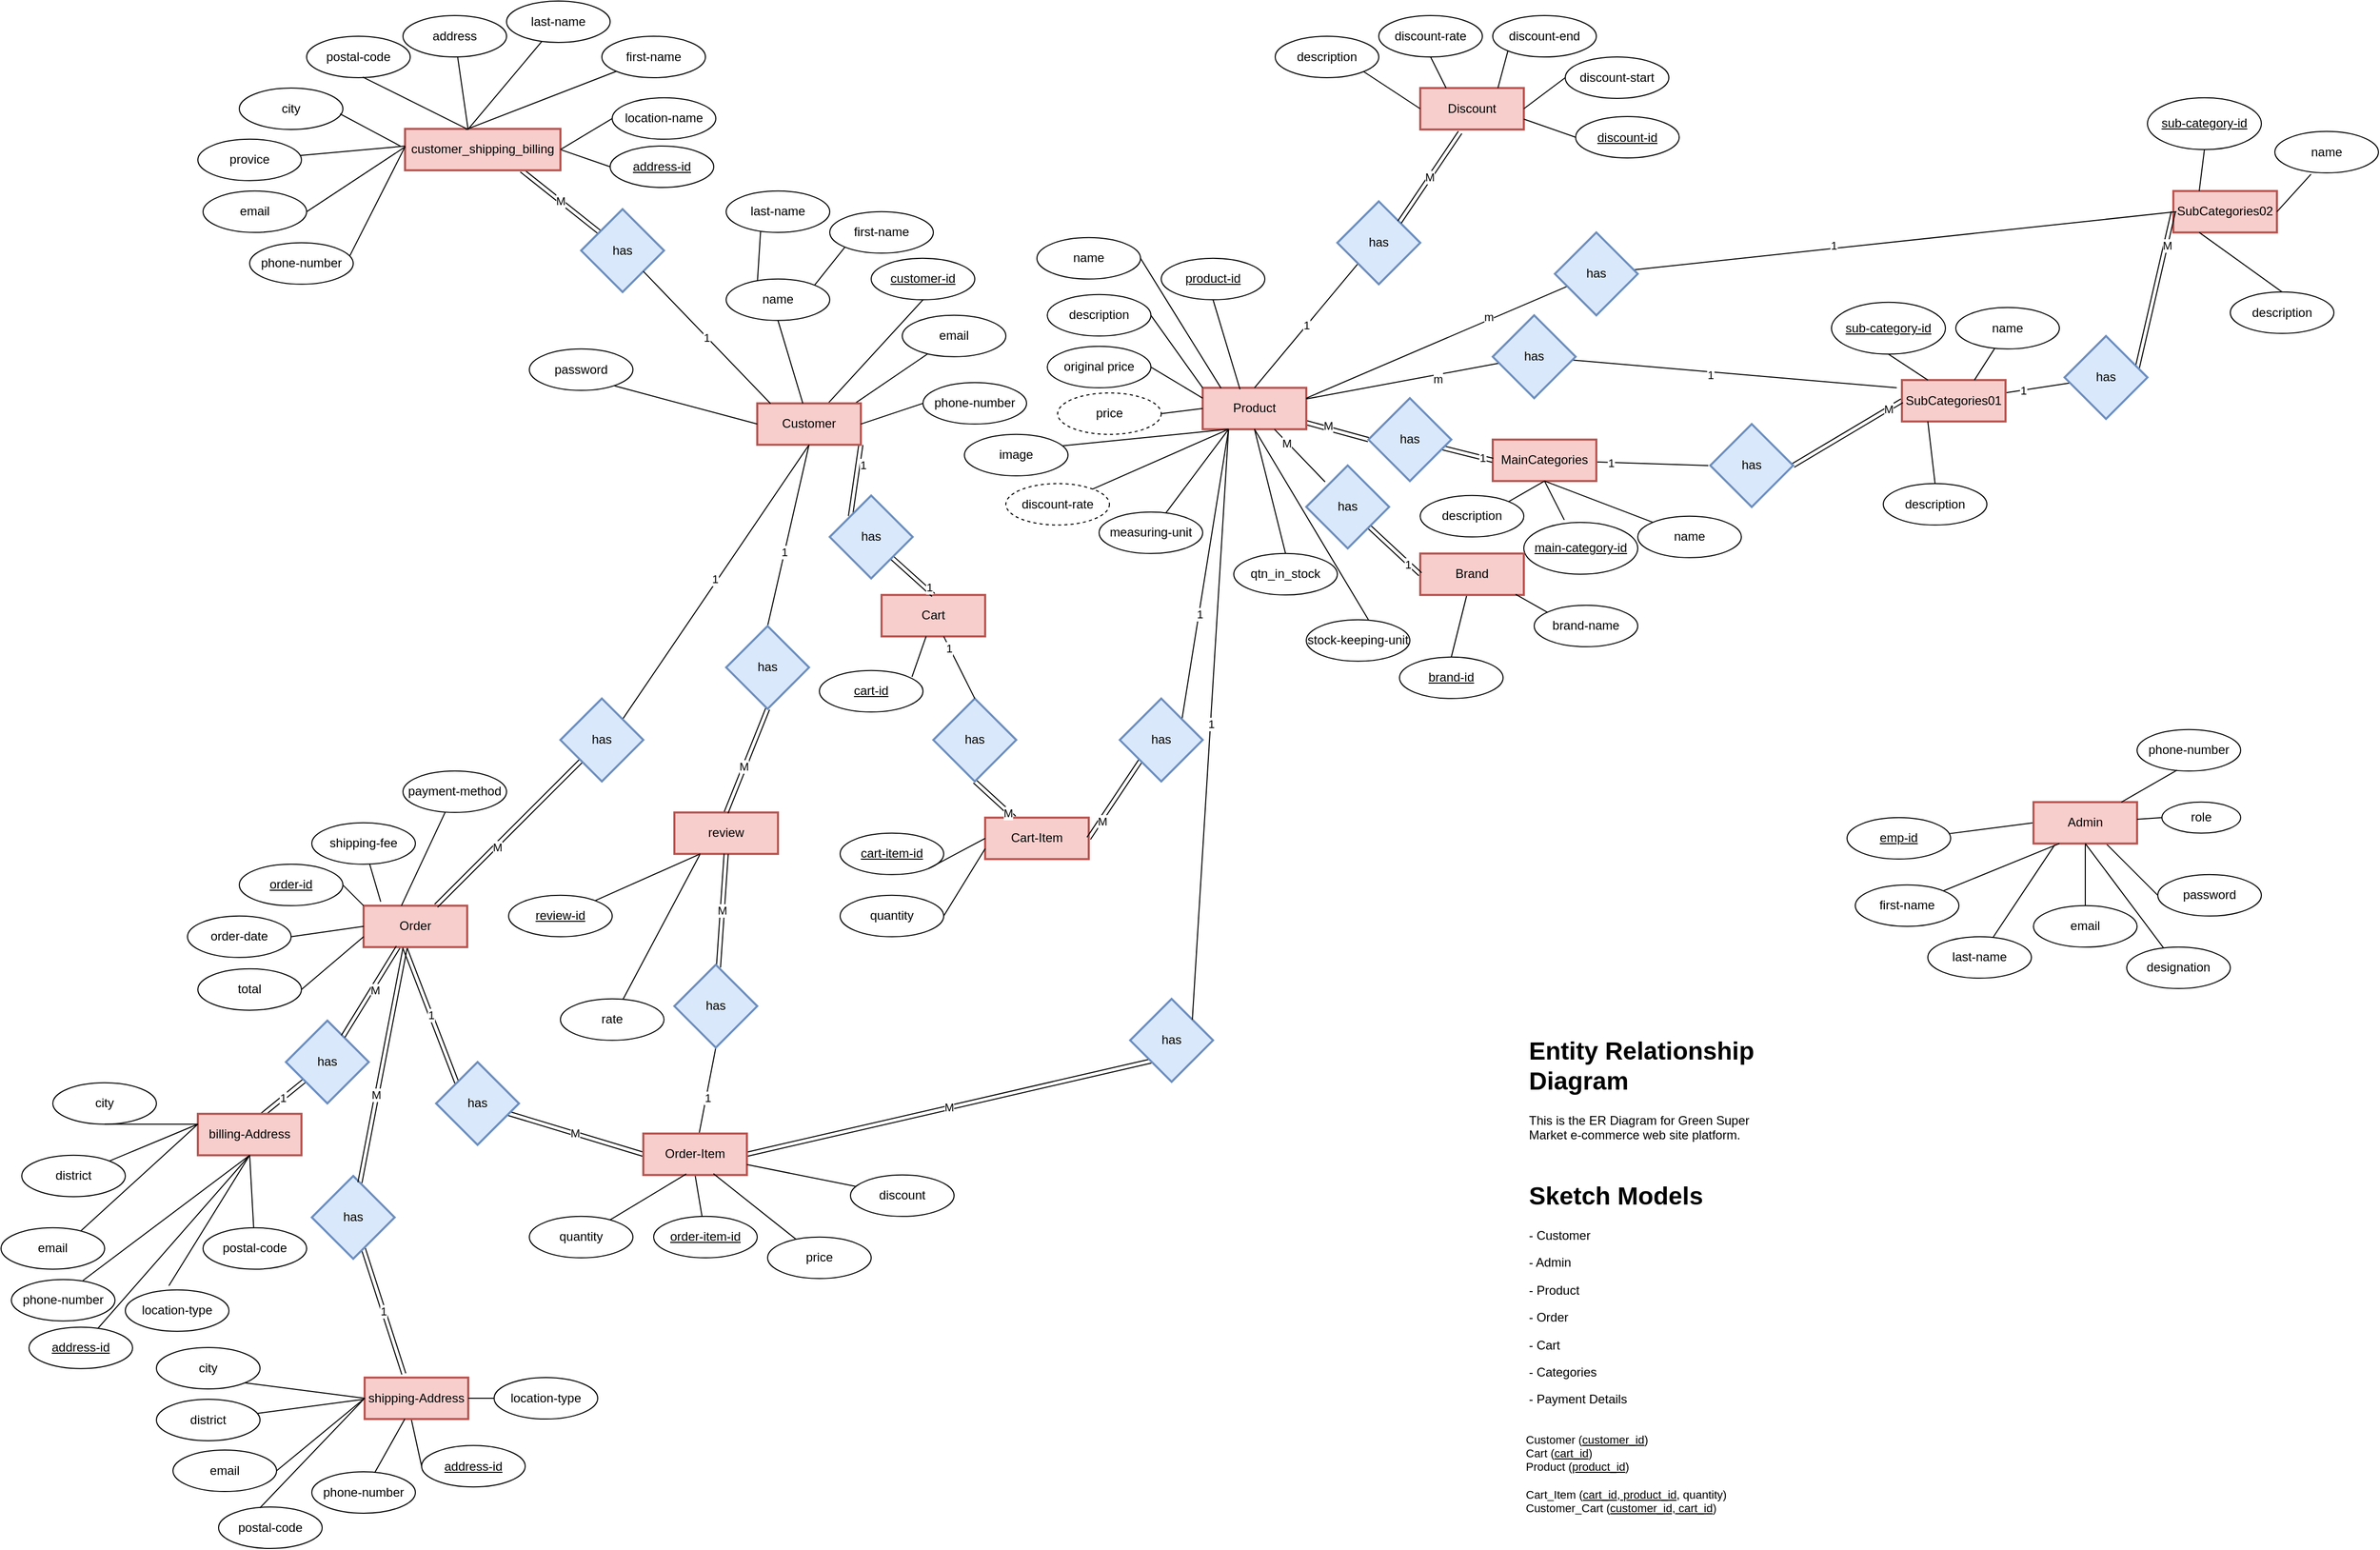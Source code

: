 <mxfile version="22.1.11" type="github">
  <diagram name="Page-1" id="S1WasbKRUwJI6cMlkdEB">
    <mxGraphModel dx="2425" dy="700" grid="1" gridSize="10" guides="1" tooltips="1" connect="1" arrows="1" fold="1" page="1" pageScale="1" pageWidth="1169" pageHeight="827" math="0" shadow="0">
      <root>
        <mxCell id="0" />
        <mxCell id="1" parent="0" />
        <mxCell id="3DuY-Ulm5TOmBUNmaxVy-1" value="&lt;h1&gt;Entity Relationship Diagram&lt;/h1&gt;&lt;p&gt;This is the ER Diagram for Green Super Market e-commerce web site platform.&lt;/p&gt;" style="text;html=1;strokeColor=none;fillColor=none;spacing=5;spacingTop=-20;whiteSpace=wrap;overflow=hidden;rounded=0;" parent="1" vertex="1">
          <mxGeometry x="310" y="1054" width="240" height="130" as="geometry" />
        </mxCell>
        <mxCell id="3DuY-Ulm5TOmBUNmaxVy-3" value="&lt;h1&gt;Sketch Models&lt;/h1&gt;&lt;p&gt;- Customer&lt;/p&gt;&lt;p&gt;- Admin&lt;/p&gt;&lt;p&gt;- Product&lt;/p&gt;&lt;p&gt;- Order&lt;/p&gt;&lt;p&gt;- Cart&lt;/p&gt;&lt;p&gt;- Categories&lt;/p&gt;&lt;p&gt;- Payment Details&lt;/p&gt;" style="text;html=1;strokeColor=none;fillColor=none;spacing=5;spacingTop=-20;whiteSpace=wrap;overflow=hidden;rounded=0;" parent="1" vertex="1">
          <mxGeometry x="310" y="1194" width="190" height="360" as="geometry" />
        </mxCell>
        <mxCell id="3DuY-Ulm5TOmBUNmaxVy-13" style="rounded=0;orthogonalLoop=1;jettySize=auto;html=1;entryX=0.5;entryY=1;entryDx=0;entryDy=0;fontFamily=Helvetica;fontSize=12;fontColor=default;endArrow=none;endFill=0;" parent="1" source="3DuY-Ulm5TOmBUNmaxVy-4" target="3DuY-Ulm5TOmBUNmaxVy-12" edge="1">
          <mxGeometry relative="1" as="geometry" />
        </mxCell>
        <mxCell id="rVrRJaUetaWtjt3BiSwA-7" style="rounded=0;orthogonalLoop=1;jettySize=auto;html=1;exitX=0.938;exitY=0.01;exitDx=0;exitDy=0;endArrow=none;endFill=0;exitPerimeter=0;" parent="1" source="3DuY-Ulm5TOmBUNmaxVy-4" target="rVrRJaUetaWtjt3BiSwA-3" edge="1">
          <mxGeometry relative="1" as="geometry">
            <mxPoint x="-372.5" y="448.42" as="sourcePoint" />
            <mxPoint x="-407.5" y="373.42" as="targetPoint" />
          </mxGeometry>
        </mxCell>
        <mxCell id="YZjVqz2BdAuiKITETF3J-51" style="edgeStyle=none;shape=link;rounded=0;orthogonalLoop=1;jettySize=auto;html=1;exitX=1;exitY=1;exitDx=0;exitDy=0;entryX=0;entryY=0;entryDx=0;entryDy=0;labelBackgroundColor=default;strokeColor=default;align=center;verticalAlign=middle;fontFamily=Helvetica;fontSize=11;fontColor=default;endArrow=none;endFill=0;" parent="1" source="3DuY-Ulm5TOmBUNmaxVy-4" target="YZjVqz2BdAuiKITETF3J-50" edge="1">
          <mxGeometry relative="1" as="geometry" />
        </mxCell>
        <mxCell id="YZjVqz2BdAuiKITETF3J-54" value="1" style="edgeLabel;html=1;align=center;verticalAlign=middle;resizable=0;points=[];fontSize=11;fontFamily=Helvetica;fontColor=default;" parent="YZjVqz2BdAuiKITETF3J-51" vertex="1" connectable="0">
          <mxGeometry x="-0.806" y="-2" relative="1" as="geometry">
            <mxPoint x="5" y="13" as="offset" />
          </mxGeometry>
        </mxCell>
        <mxCell id="DSKI7EyAeoJrv0FDoOlX-86" style="edgeStyle=none;shape=connector;rounded=0;orthogonalLoop=1;jettySize=auto;html=1;exitX=0.5;exitY=1;exitDx=0;exitDy=0;entryX=1;entryY=0;entryDx=0;entryDy=0;labelBackgroundColor=default;strokeColor=default;align=center;verticalAlign=middle;fontFamily=Helvetica;fontSize=11;fontColor=default;endArrow=none;endFill=0;" parent="1" source="3DuY-Ulm5TOmBUNmaxVy-4" target="DSKI7EyAeoJrv0FDoOlX-85" edge="1">
          <mxGeometry relative="1" as="geometry" />
        </mxCell>
        <mxCell id="f6Bqa9t4RdQO3D29W2uO-2" value="1" style="edgeLabel;html=1;align=center;verticalAlign=middle;resizable=0;points=[];" parent="DSKI7EyAeoJrv0FDoOlX-86" vertex="1" connectable="0">
          <mxGeometry x="-0.011" y="-3" relative="1" as="geometry">
            <mxPoint as="offset" />
          </mxGeometry>
        </mxCell>
        <mxCell id="3DuY-Ulm5TOmBUNmaxVy-4" value="Customer" style="rounded=0;whiteSpace=wrap;html=1;strokeWidth=2;fillColor=#f8cecc;strokeColor=#b85450;" parent="1" vertex="1">
          <mxGeometry x="-430" y="448.42" width="100" height="40" as="geometry" />
        </mxCell>
        <mxCell id="3DuY-Ulm5TOmBUNmaxVy-12" value="customer-id" style="ellipse;whiteSpace=wrap;html=1;align=center;fontStyle=4;rounded=0;strokeColor=default;verticalAlign=middle;fontFamily=Helvetica;fontSize=12;fontColor=default;fillColor=default;" parent="1" vertex="1">
          <mxGeometry x="-320" y="308.42" width="100" height="40" as="geometry" />
        </mxCell>
        <mxCell id="3DuY-Ulm5TOmBUNmaxVy-21" style="edgeStyle=none;shape=connector;rounded=0;orthogonalLoop=1;jettySize=auto;html=1;entryX=0;entryY=1;entryDx=0;entryDy=0;labelBackgroundColor=default;strokeColor=default;align=center;verticalAlign=middle;fontFamily=Helvetica;fontSize=12;fontColor=default;endArrow=none;endFill=0;exitX=1;exitY=0;exitDx=0;exitDy=0;" parent="1" source="3DuY-Ulm5TOmBUNmaxVy-15" target="3DuY-Ulm5TOmBUNmaxVy-20" edge="1">
          <mxGeometry relative="1" as="geometry" />
        </mxCell>
        <mxCell id="3DuY-Ulm5TOmBUNmaxVy-23" style="edgeStyle=none;shape=connector;rounded=0;orthogonalLoop=1;jettySize=auto;html=1;entryX=0.333;entryY=0.94;entryDx=0;entryDy=0;labelBackgroundColor=default;strokeColor=default;align=center;verticalAlign=middle;fontFamily=Helvetica;fontSize=12;fontColor=default;endArrow=none;endFill=0;entryPerimeter=0;" parent="1" target="3DuY-Ulm5TOmBUNmaxVy-22" edge="1">
          <mxGeometry relative="1" as="geometry">
            <mxPoint x="-430" y="333.42" as="sourcePoint" />
          </mxGeometry>
        </mxCell>
        <mxCell id="3DuY-Ulm5TOmBUNmaxVy-15" value="name" style="ellipse;whiteSpace=wrap;html=1;align=center;rounded=0;strokeColor=default;verticalAlign=middle;fontFamily=Helvetica;fontSize=12;fontColor=default;fillColor=default;" parent="1" vertex="1">
          <mxGeometry x="-460" y="328.42" width="100" height="40" as="geometry" />
        </mxCell>
        <mxCell id="3DuY-Ulm5TOmBUNmaxVy-16" style="edgeStyle=none;shape=connector;rounded=0;orthogonalLoop=1;jettySize=auto;html=1;entryX=0.5;entryY=1;entryDx=0;entryDy=0;labelBackgroundColor=default;strokeColor=default;align=center;verticalAlign=middle;fontFamily=Helvetica;fontSize=12;fontColor=default;endArrow=none;endFill=0;" parent="1" source="3DuY-Ulm5TOmBUNmaxVy-4" target="3DuY-Ulm5TOmBUNmaxVy-15" edge="1">
          <mxGeometry relative="1" as="geometry" />
        </mxCell>
        <mxCell id="3DuY-Ulm5TOmBUNmaxVy-20" value="first-name" style="ellipse;whiteSpace=wrap;html=1;align=center;rounded=0;strokeColor=default;verticalAlign=middle;fontFamily=Helvetica;fontSize=12;fontColor=default;fillColor=default;" parent="1" vertex="1">
          <mxGeometry x="-360" y="263.42" width="100" height="40" as="geometry" />
        </mxCell>
        <mxCell id="3DuY-Ulm5TOmBUNmaxVy-22" value="last-name" style="ellipse;whiteSpace=wrap;html=1;align=center;rounded=0;strokeColor=default;verticalAlign=middle;fontFamily=Helvetica;fontSize=12;fontColor=default;fillColor=default;" parent="1" vertex="1">
          <mxGeometry x="-460" y="243.42" width="100" height="40" as="geometry" />
        </mxCell>
        <mxCell id="3DuY-Ulm5TOmBUNmaxVy-24" style="edgeStyle=none;shape=connector;rounded=0;orthogonalLoop=1;jettySize=auto;html=1;exitX=1;exitY=0.5;exitDx=0;exitDy=0;labelBackgroundColor=default;strokeColor=default;align=center;verticalAlign=middle;fontFamily=Helvetica;fontSize=12;fontColor=default;endArrow=none;endFill=0;" parent="1" source="3DuY-Ulm5TOmBUNmaxVy-4" target="3DuY-Ulm5TOmBUNmaxVy-4" edge="1">
          <mxGeometry relative="1" as="geometry" />
        </mxCell>
        <mxCell id="YZjVqz2BdAuiKITETF3J-139" style="edgeStyle=none;shape=connector;rounded=0;orthogonalLoop=1;jettySize=auto;html=1;entryX=0.983;entryY=0.388;entryDx=0;entryDy=0;labelBackgroundColor=default;strokeColor=default;align=center;verticalAlign=middle;fontFamily=Helvetica;fontSize=11;fontColor=default;endArrow=none;endFill=0;entryPerimeter=0;exitX=0;exitY=0.5;exitDx=0;exitDy=0;" parent="1" source="rVrRJaUetaWtjt3BiSwA-1" target="YZjVqz2BdAuiKITETF3J-138" edge="1">
          <mxGeometry relative="1" as="geometry" />
        </mxCell>
        <mxCell id="YZjVqz2BdAuiKITETF3J-141" style="edgeStyle=none;shape=connector;rounded=0;orthogonalLoop=1;jettySize=auto;html=1;entryX=0.5;entryY=0;entryDx=0;entryDy=0;labelBackgroundColor=default;strokeColor=default;align=center;verticalAlign=middle;fontFamily=Helvetica;fontSize=11;fontColor=default;endArrow=none;endFill=0;" parent="1" source="rVrRJaUetaWtjt3BiSwA-1" target="YZjVqz2BdAuiKITETF3J-140" edge="1">
          <mxGeometry relative="1" as="geometry" />
        </mxCell>
        <mxCell id="YZjVqz2BdAuiKITETF3J-143" style="edgeStyle=none;shape=connector;rounded=0;orthogonalLoop=1;jettySize=auto;html=1;entryX=0;entryY=0.5;entryDx=0;entryDy=0;labelBackgroundColor=default;strokeColor=default;align=center;verticalAlign=middle;fontFamily=Helvetica;fontSize=11;fontColor=default;endArrow=none;endFill=0;" parent="1" source="rVrRJaUetaWtjt3BiSwA-1" target="YZjVqz2BdAuiKITETF3J-142" edge="1">
          <mxGeometry relative="1" as="geometry" />
        </mxCell>
        <mxCell id="rVrRJaUetaWtjt3BiSwA-1" value="Admin" style="rounded=0;whiteSpace=wrap;html=1;strokeWidth=2;fillColor=#f8cecc;strokeColor=#b85450;" parent="1" vertex="1">
          <mxGeometry x="802" y="833.42" width="100" height="40" as="geometry" />
        </mxCell>
        <mxCell id="YZjVqz2BdAuiKITETF3J-11" style="edgeStyle=none;shape=link;rounded=0;orthogonalLoop=1;jettySize=auto;html=1;entryX=0;entryY=0.5;entryDx=0;entryDy=0;labelBackgroundColor=default;strokeColor=default;align=center;verticalAlign=middle;fontFamily=Helvetica;fontSize=11;fontColor=default;endArrow=none;endFill=0;" parent="1" source="rVrRJaUetaWtjt3BiSwA-2" target="YZjVqz2BdAuiKITETF3J-8" edge="1">
          <mxGeometry relative="1" as="geometry" />
        </mxCell>
        <mxCell id="YZjVqz2BdAuiKITETF3J-13" value="M" style="edgeLabel;html=1;align=center;verticalAlign=middle;resizable=0;points=[];fontSize=11;fontFamily=Helvetica;fontColor=default;" parent="YZjVqz2BdAuiKITETF3J-11" vertex="1" connectable="0">
          <mxGeometry x="-0.663" y="-1" relative="1" as="geometry">
            <mxPoint x="11" y="-1" as="offset" />
          </mxGeometry>
        </mxCell>
        <mxCell id="DSKI7EyAeoJrv0FDoOlX-72" style="edgeStyle=none;shape=connector;rounded=0;orthogonalLoop=1;jettySize=auto;html=1;exitX=0.25;exitY=1;exitDx=0;exitDy=0;entryX=1;entryY=0;entryDx=0;entryDy=0;labelBackgroundColor=default;strokeColor=default;align=center;verticalAlign=middle;fontFamily=Helvetica;fontSize=11;fontColor=default;endArrow=none;endFill=0;" parent="1" source="rVrRJaUetaWtjt3BiSwA-2" target="YZjVqz2BdAuiKITETF3J-95" edge="1">
          <mxGeometry relative="1" as="geometry" />
        </mxCell>
        <mxCell id="DSKI7EyAeoJrv0FDoOlX-76" value="1" style="edgeLabel;html=1;align=center;verticalAlign=middle;resizable=0;points=[];fontSize=11;fontFamily=Helvetica;fontColor=default;" parent="DSKI7EyAeoJrv0FDoOlX-72" vertex="1" connectable="0">
          <mxGeometry x="0.275" relative="1" as="geometry">
            <mxPoint as="offset" />
          </mxGeometry>
        </mxCell>
        <mxCell id="rVrRJaUetaWtjt3BiSwA-2" value="Product" style="rounded=0;whiteSpace=wrap;html=1;strokeWidth=2;fillColor=#f8cecc;strokeColor=#b85450;" parent="1" vertex="1">
          <mxGeometry y="433.42" width="100" height="40" as="geometry" />
        </mxCell>
        <mxCell id="rVrRJaUetaWtjt3BiSwA-3" value="email" style="ellipse;whiteSpace=wrap;html=1;align=center;rounded=0;strokeColor=default;verticalAlign=middle;fontFamily=Helvetica;fontSize=12;fontColor=default;fillColor=default;" parent="1" vertex="1">
          <mxGeometry x="-290" y="363.42" width="100" height="40" as="geometry" />
        </mxCell>
        <mxCell id="rVrRJaUetaWtjt3BiSwA-4" value="phone-number" style="ellipse;whiteSpace=wrap;html=1;align=center;rounded=0;strokeColor=default;verticalAlign=middle;fontFamily=Helvetica;fontSize=12;fontColor=default;fillColor=default;" parent="1" vertex="1">
          <mxGeometry x="-270" y="428.42" width="100" height="40" as="geometry" />
        </mxCell>
        <mxCell id="rVrRJaUetaWtjt3BiSwA-9" style="edgeStyle=none;shape=connector;rounded=0;orthogonalLoop=1;jettySize=auto;html=1;exitX=1;exitY=0.5;exitDx=0;exitDy=0;entryX=0;entryY=0.5;entryDx=0;entryDy=0;labelBackgroundColor=default;strokeColor=default;align=center;verticalAlign=middle;fontFamily=Helvetica;fontSize=11;fontColor=default;endArrow=none;endFill=0;" parent="1" source="3DuY-Ulm5TOmBUNmaxVy-4" target="rVrRJaUetaWtjt3BiSwA-4" edge="1">
          <mxGeometry relative="1" as="geometry">
            <mxPoint x="-358.6" y="443.42" as="sourcePoint" />
            <mxPoint x="-340" y="397.14" as="targetPoint" />
          </mxGeometry>
        </mxCell>
        <mxCell id="rVrRJaUetaWtjt3BiSwA-11" value="password" style="ellipse;whiteSpace=wrap;html=1;align=center;rounded=0;strokeColor=default;verticalAlign=middle;fontFamily=Helvetica;fontSize=12;fontColor=default;fillColor=default;" parent="1" vertex="1">
          <mxGeometry x="-650" y="395.92" width="100" height="40" as="geometry" />
        </mxCell>
        <mxCell id="rVrRJaUetaWtjt3BiSwA-12" style="edgeStyle=none;shape=connector;rounded=0;orthogonalLoop=1;jettySize=auto;html=1;exitX=0;exitY=0.5;exitDx=0;exitDy=0;entryX=0.822;entryY=0.89;entryDx=0;entryDy=0;labelBackgroundColor=default;strokeColor=default;align=center;verticalAlign=middle;fontFamily=Helvetica;fontSize=11;fontColor=default;endArrow=none;endFill=0;entryPerimeter=0;" parent="1" source="3DuY-Ulm5TOmBUNmaxVy-4" target="rVrRJaUetaWtjt3BiSwA-11" edge="1">
          <mxGeometry relative="1" as="geometry" />
        </mxCell>
        <mxCell id="rVrRJaUetaWtjt3BiSwA-18" value="Cart-Item" style="rounded=0;whiteSpace=wrap;html=1;strokeWidth=2;fillColor=#f8cecc;strokeColor=#b85450;" parent="1" vertex="1">
          <mxGeometry x="-210" y="848.42" width="100" height="40" as="geometry" />
        </mxCell>
        <mxCell id="rVrRJaUetaWtjt3BiSwA-19" value="Cart" style="rounded=0;whiteSpace=wrap;html=1;strokeWidth=2;fillColor=#f8cecc;strokeColor=#b85450;" parent="1" vertex="1">
          <mxGeometry x="-310" y="633.42" width="100" height="40" as="geometry" />
        </mxCell>
        <mxCell id="YZjVqz2BdAuiKITETF3J-15" value="" style="edgeStyle=none;shape=connector;rounded=0;orthogonalLoop=1;jettySize=auto;html=1;labelBackgroundColor=default;strokeColor=default;align=center;verticalAlign=middle;fontFamily=Helvetica;fontSize=11;fontColor=default;endArrow=none;endFill=0;entryX=-0.024;entryY=0.501;entryDx=0;entryDy=0;entryPerimeter=0;" parent="1" source="rVrRJaUetaWtjt3BiSwA-20" target="YZjVqz2BdAuiKITETF3J-14" edge="1">
          <mxGeometry relative="1" as="geometry" />
        </mxCell>
        <mxCell id="YZjVqz2BdAuiKITETF3J-18" value="1" style="edgeLabel;html=1;align=center;verticalAlign=middle;resizable=0;points=[];fontSize=11;fontFamily=Helvetica;fontColor=default;" parent="YZjVqz2BdAuiKITETF3J-15" vertex="1" connectable="0">
          <mxGeometry x="-0.791" y="2" relative="1" as="geometry">
            <mxPoint x="2" y="2" as="offset" />
          </mxGeometry>
        </mxCell>
        <mxCell id="rVrRJaUetaWtjt3BiSwA-20" value="MainCategories" style="rounded=0;whiteSpace=wrap;html=1;strokeWidth=2;fillColor=#f8cecc;strokeColor=#b85450;" parent="1" vertex="1">
          <mxGeometry x="280" y="483.42" width="100" height="40" as="geometry" />
        </mxCell>
        <mxCell id="rVrRJaUetaWtjt3BiSwA-23" value="&lt;u&gt;product-id&lt;/u&gt;" style="ellipse;whiteSpace=wrap;html=1;align=center;rounded=0;strokeColor=default;verticalAlign=middle;fontFamily=Helvetica;fontSize=12;fontColor=default;fillColor=default;" parent="1" vertex="1">
          <mxGeometry x="-40" y="308.42" width="100" height="40" as="geometry" />
        </mxCell>
        <mxCell id="rVrRJaUetaWtjt3BiSwA-24" value="name" style="ellipse;whiteSpace=wrap;html=1;align=center;rounded=0;strokeColor=default;verticalAlign=middle;fontFamily=Helvetica;fontSize=12;fontColor=default;fillColor=default;" parent="1" vertex="1">
          <mxGeometry x="-160" y="288.42" width="100" height="40" as="geometry" />
        </mxCell>
        <mxCell id="rVrRJaUetaWtjt3BiSwA-25" value="description" style="ellipse;whiteSpace=wrap;html=1;align=center;rounded=0;strokeColor=default;verticalAlign=middle;fontFamily=Helvetica;fontSize=12;fontColor=default;fillColor=default;" parent="1" vertex="1">
          <mxGeometry x="-150" y="343.42" width="100" height="40" as="geometry" />
        </mxCell>
        <mxCell id="rVrRJaUetaWtjt3BiSwA-28" value="" style="endArrow=none;html=1;rounded=0;labelBackgroundColor=default;strokeColor=default;align=center;verticalAlign=middle;fontFamily=Helvetica;fontSize=11;fontColor=default;shape=connector;entryX=0.36;entryY=0.036;entryDx=0;entryDy=0;exitX=0.5;exitY=1;exitDx=0;exitDy=0;entryPerimeter=0;" parent="1" source="rVrRJaUetaWtjt3BiSwA-23" target="rVrRJaUetaWtjt3BiSwA-2" edge="1">
          <mxGeometry width="50" height="50" relative="1" as="geometry">
            <mxPoint x="-40" y="473.42" as="sourcePoint" />
            <mxPoint x="10" y="423.42" as="targetPoint" />
          </mxGeometry>
        </mxCell>
        <mxCell id="rVrRJaUetaWtjt3BiSwA-29" value="" style="endArrow=none;html=1;rounded=0;labelBackgroundColor=default;strokeColor=default;align=center;verticalAlign=middle;fontFamily=Helvetica;fontSize=11;fontColor=default;shape=connector;entryX=0.177;entryY=0.007;entryDx=0;entryDy=0;entryPerimeter=0;exitX=1;exitY=0.5;exitDx=0;exitDy=0;" parent="1" source="rVrRJaUetaWtjt3BiSwA-24" target="rVrRJaUetaWtjt3BiSwA-2" edge="1">
          <mxGeometry width="50" height="50" relative="1" as="geometry">
            <mxPoint x="-30" y="449.42" as="sourcePoint" />
            <mxPoint x="-6" y="467.42" as="targetPoint" />
          </mxGeometry>
        </mxCell>
        <mxCell id="rVrRJaUetaWtjt3BiSwA-30" value="" style="endArrow=none;html=1;rounded=0;labelBackgroundColor=default;strokeColor=default;align=center;verticalAlign=middle;fontFamily=Helvetica;fontSize=11;fontColor=default;shape=connector;entryX=0;entryY=0;entryDx=0;entryDy=0;exitX=1;exitY=0.5;exitDx=0;exitDy=0;" parent="1" source="rVrRJaUetaWtjt3BiSwA-25" target="rVrRJaUetaWtjt3BiSwA-2" edge="1">
          <mxGeometry width="50" height="50" relative="1" as="geometry">
            <mxPoint x="-24" y="473.42" as="sourcePoint" />
            <mxPoint y="491.42" as="targetPoint" />
          </mxGeometry>
        </mxCell>
        <mxCell id="rVrRJaUetaWtjt3BiSwA-34" value="&lt;u&gt;main-category-id&lt;/u&gt;" style="ellipse;whiteSpace=wrap;html=1;align=center;rounded=0;strokeColor=default;verticalAlign=middle;fontFamily=Helvetica;fontSize=12;fontColor=default;fillColor=default;" parent="1" vertex="1">
          <mxGeometry x="310" y="563.42" width="110" height="50" as="geometry" />
        </mxCell>
        <mxCell id="rVrRJaUetaWtjt3BiSwA-35" value="name" style="ellipse;whiteSpace=wrap;html=1;align=center;rounded=0;strokeColor=default;verticalAlign=middle;fontFamily=Helvetica;fontSize=12;fontColor=default;fillColor=default;" parent="1" vertex="1">
          <mxGeometry x="420" y="557.42" width="100" height="40" as="geometry" />
        </mxCell>
        <mxCell id="rVrRJaUetaWtjt3BiSwA-36" value="description" style="ellipse;whiteSpace=wrap;html=1;align=center;rounded=0;strokeColor=default;verticalAlign=middle;fontFamily=Helvetica;fontSize=12;fontColor=default;fillColor=default;" parent="1" vertex="1">
          <mxGeometry x="210" y="537.42" width="100" height="40" as="geometry" />
        </mxCell>
        <mxCell id="rVrRJaUetaWtjt3BiSwA-37" value="" style="endArrow=none;html=1;rounded=0;labelBackgroundColor=default;strokeColor=default;align=center;verticalAlign=middle;fontFamily=Helvetica;fontSize=11;fontColor=default;shape=connector;entryX=0.5;entryY=1;entryDx=0;entryDy=0;exitX=0.355;exitY=-0.05;exitDx=0;exitDy=0;exitPerimeter=0;" parent="1" source="rVrRJaUetaWtjt3BiSwA-34" target="rVrRJaUetaWtjt3BiSwA-20" edge="1">
          <mxGeometry width="50" height="50" relative="1" as="geometry">
            <mxPoint x="296" y="392.42" as="sourcePoint" />
            <mxPoint x="319" y="432.42" as="targetPoint" />
          </mxGeometry>
        </mxCell>
        <mxCell id="rVrRJaUetaWtjt3BiSwA-38" value="" style="endArrow=none;html=1;rounded=0;labelBackgroundColor=default;strokeColor=default;align=center;verticalAlign=middle;fontFamily=Helvetica;fontSize=11;fontColor=default;shape=connector;exitX=0;exitY=0;exitDx=0;exitDy=0;entryX=0.5;entryY=1;entryDx=0;entryDy=0;" parent="1" source="rVrRJaUetaWtjt3BiSwA-35" target="rVrRJaUetaWtjt3BiSwA-20" edge="1">
          <mxGeometry width="50" height="50" relative="1" as="geometry">
            <mxPoint x="250" y="438.42" as="sourcePoint" />
            <mxPoint x="380" y="458.42" as="targetPoint" />
          </mxGeometry>
        </mxCell>
        <mxCell id="rVrRJaUetaWtjt3BiSwA-39" value="" style="endArrow=none;html=1;rounded=0;labelBackgroundColor=default;strokeColor=default;align=center;verticalAlign=middle;fontFamily=Helvetica;fontSize=11;fontColor=default;shape=connector;entryX=1;entryY=0;entryDx=0;entryDy=0;exitX=0.5;exitY=1;exitDx=0;exitDy=0;" parent="1" source="rVrRJaUetaWtjt3BiSwA-20" target="rVrRJaUetaWtjt3BiSwA-36" edge="1">
          <mxGeometry width="50" height="50" relative="1" as="geometry">
            <mxPoint x="260" y="472.42" as="sourcePoint" />
            <mxPoint x="280" y="498.42" as="targetPoint" />
          </mxGeometry>
        </mxCell>
        <mxCell id="rVrRJaUetaWtjt3BiSwA-40" value="&lt;u&gt;cart-item-id&lt;/u&gt;" style="ellipse;whiteSpace=wrap;html=1;align=center;rounded=0;strokeColor=default;verticalAlign=middle;fontFamily=Helvetica;fontSize=12;fontColor=default;fillColor=default;" parent="1" vertex="1">
          <mxGeometry x="-350" y="863.42" width="100" height="40" as="geometry" />
        </mxCell>
        <mxCell id="rVrRJaUetaWtjt3BiSwA-44" style="edgeStyle=none;shape=connector;rounded=0;orthogonalLoop=1;jettySize=auto;html=1;exitX=0;exitY=0.5;exitDx=0;exitDy=0;entryX=1;entryY=1;entryDx=0;entryDy=0;labelBackgroundColor=default;strokeColor=default;align=center;verticalAlign=middle;fontFamily=Helvetica;fontSize=11;fontColor=default;endArrow=none;endFill=0;" parent="1" source="rVrRJaUetaWtjt3BiSwA-18" target="rVrRJaUetaWtjt3BiSwA-40" edge="1">
          <mxGeometry relative="1" as="geometry">
            <mxPoint x="-250" y="1033.42" as="sourcePoint" />
            <mxPoint x="-280" y="1007.42" as="targetPoint" />
          </mxGeometry>
        </mxCell>
        <mxCell id="YZjVqz2BdAuiKITETF3J-28" value="" style="edgeStyle=none;shape=connector;rounded=0;orthogonalLoop=1;jettySize=auto;html=1;labelBackgroundColor=default;strokeColor=default;align=center;verticalAlign=middle;fontFamily=Helvetica;fontSize=11;fontColor=default;endArrow=none;endFill=0;" parent="1" source="rVrRJaUetaWtjt3BiSwA-46" target="YZjVqz2BdAuiKITETF3J-27" edge="1">
          <mxGeometry relative="1" as="geometry" />
        </mxCell>
        <mxCell id="YZjVqz2BdAuiKITETF3J-44" value="1" style="edgeLabel;html=1;align=center;verticalAlign=middle;resizable=0;points=[];fontSize=11;fontFamily=Helvetica;fontColor=default;" parent="YZjVqz2BdAuiKITETF3J-28" vertex="1" connectable="0">
          <mxGeometry x="-0.471" relative="1" as="geometry">
            <mxPoint as="offset" />
          </mxGeometry>
        </mxCell>
        <mxCell id="rVrRJaUetaWtjt3BiSwA-46" value="SubCategories01" style="rounded=0;whiteSpace=wrap;html=1;strokeWidth=2;fillColor=#f8cecc;strokeColor=#b85450;" parent="1" vertex="1">
          <mxGeometry x="675" y="425.92" width="100" height="40" as="geometry" />
        </mxCell>
        <mxCell id="rVrRJaUetaWtjt3BiSwA-47" value="&lt;u&gt;sub-category-id&lt;/u&gt;" style="ellipse;whiteSpace=wrap;html=1;align=center;rounded=0;strokeColor=default;verticalAlign=middle;fontFamily=Helvetica;fontSize=12;fontColor=default;fillColor=default;" parent="1" vertex="1">
          <mxGeometry x="607" y="350.92" width="110" height="50" as="geometry" />
        </mxCell>
        <mxCell id="rVrRJaUetaWtjt3BiSwA-48" value="name" style="ellipse;whiteSpace=wrap;html=1;align=center;rounded=0;strokeColor=default;verticalAlign=middle;fontFamily=Helvetica;fontSize=12;fontColor=default;fillColor=default;" parent="1" vertex="1">
          <mxGeometry x="727" y="355.92" width="100" height="40" as="geometry" />
        </mxCell>
        <mxCell id="rVrRJaUetaWtjt3BiSwA-49" value="description" style="ellipse;whiteSpace=wrap;html=1;align=center;rounded=0;strokeColor=default;verticalAlign=middle;fontFamily=Helvetica;fontSize=12;fontColor=default;fillColor=default;" parent="1" vertex="1">
          <mxGeometry x="657" y="525.92" width="100" height="40" as="geometry" />
        </mxCell>
        <mxCell id="rVrRJaUetaWtjt3BiSwA-50" value="" style="endArrow=none;html=1;rounded=0;labelBackgroundColor=default;strokeColor=default;align=center;verticalAlign=middle;fontFamily=Helvetica;fontSize=11;fontColor=default;shape=connector;entryX=0.25;entryY=0;entryDx=0;entryDy=0;exitX=0.5;exitY=1;exitDx=0;exitDy=0;" parent="1" source="rVrRJaUetaWtjt3BiSwA-47" target="rVrRJaUetaWtjt3BiSwA-46" edge="1">
          <mxGeometry width="50" height="50" relative="1" as="geometry">
            <mxPoint x="683" y="394.92" as="sourcePoint" />
            <mxPoint x="706" y="434.92" as="targetPoint" />
          </mxGeometry>
        </mxCell>
        <mxCell id="rVrRJaUetaWtjt3BiSwA-51" value="" style="endArrow=none;html=1;rounded=0;labelBackgroundColor=default;strokeColor=default;align=center;verticalAlign=middle;fontFamily=Helvetica;fontSize=11;fontColor=default;shape=connector;entryX=0.7;entryY=0;entryDx=0;entryDy=0;entryPerimeter=0;" parent="1" source="rVrRJaUetaWtjt3BiSwA-48" target="rVrRJaUetaWtjt3BiSwA-46" edge="1">
          <mxGeometry width="50" height="50" relative="1" as="geometry">
            <mxPoint x="637" y="440.92" as="sourcePoint" />
            <mxPoint x="657" y="466.92" as="targetPoint" />
          </mxGeometry>
        </mxCell>
        <mxCell id="rVrRJaUetaWtjt3BiSwA-52" value="" style="endArrow=none;html=1;rounded=0;labelBackgroundColor=default;strokeColor=default;align=center;verticalAlign=middle;fontFamily=Helvetica;fontSize=11;fontColor=default;shape=connector;entryX=0.5;entryY=0;entryDx=0;entryDy=0;exitX=0.25;exitY=1;exitDx=0;exitDy=0;" parent="1" source="rVrRJaUetaWtjt3BiSwA-46" target="rVrRJaUetaWtjt3BiSwA-49" edge="1">
          <mxGeometry width="50" height="50" relative="1" as="geometry">
            <mxPoint x="647" y="474.92" as="sourcePoint" />
            <mxPoint x="667" y="500.92" as="targetPoint" />
          </mxGeometry>
        </mxCell>
        <mxCell id="YZjVqz2BdAuiKITETF3J-10" style="rounded=0;orthogonalLoop=1;jettySize=auto;html=1;entryX=0;entryY=0.5;entryDx=0;entryDy=0;endArrow=none;endFill=0;shape=link;" parent="1" source="YZjVqz2BdAuiKITETF3J-8" target="rVrRJaUetaWtjt3BiSwA-20" edge="1">
          <mxGeometry relative="1" as="geometry" />
        </mxCell>
        <mxCell id="YZjVqz2BdAuiKITETF3J-12" value="1" style="edgeLabel;html=1;align=center;verticalAlign=middle;resizable=0;points=[];fontSize=11;fontFamily=Helvetica;fontColor=default;" parent="YZjVqz2BdAuiKITETF3J-10" vertex="1" connectable="0">
          <mxGeometry x="0.556" relative="1" as="geometry">
            <mxPoint as="offset" />
          </mxGeometry>
        </mxCell>
        <mxCell id="YZjVqz2BdAuiKITETF3J-8" value="has" style="rhombus;whiteSpace=wrap;html=1;rounded=0;strokeWidth=2;fillColor=#dae8fc;strokeColor=#6c8ebf;" parent="1" vertex="1">
          <mxGeometry x="160" y="443.42" width="80" height="80" as="geometry" />
        </mxCell>
        <mxCell id="YZjVqz2BdAuiKITETF3J-16" style="edgeStyle=none;shape=link;rounded=0;orthogonalLoop=1;jettySize=auto;html=1;entryX=0;entryY=0.5;entryDx=0;entryDy=0;labelBackgroundColor=default;strokeColor=default;align=center;verticalAlign=middle;fontFamily=Helvetica;fontSize=11;fontColor=default;endArrow=none;endFill=0;exitX=1;exitY=0.5;exitDx=0;exitDy=0;" parent="1" source="YZjVqz2BdAuiKITETF3J-14" target="rVrRJaUetaWtjt3BiSwA-46" edge="1">
          <mxGeometry relative="1" as="geometry">
            <mxPoint x="595" y="466.42" as="sourcePoint" />
          </mxGeometry>
        </mxCell>
        <mxCell id="YZjVqz2BdAuiKITETF3J-17" value="M" style="edgeLabel;html=1;align=center;verticalAlign=middle;resizable=0;points=[];fontSize=11;fontFamily=Helvetica;fontColor=default;" parent="YZjVqz2BdAuiKITETF3J-16" vertex="1" connectable="0">
          <mxGeometry x="0.731" y="-2" relative="1" as="geometry">
            <mxPoint y="-2" as="offset" />
          </mxGeometry>
        </mxCell>
        <mxCell id="YZjVqz2BdAuiKITETF3J-14" value="has" style="rhombus;whiteSpace=wrap;html=1;rounded=0;strokeWidth=2;fillColor=#dae8fc;strokeColor=#6c8ebf;" parent="1" vertex="1">
          <mxGeometry x="490" y="468.42" width="80" height="80" as="geometry" />
        </mxCell>
        <mxCell id="YZjVqz2BdAuiKITETF3J-19" value="SubCategories02" style="rounded=0;whiteSpace=wrap;html=1;strokeWidth=2;fillColor=#f8cecc;strokeColor=#b85450;" parent="1" vertex="1">
          <mxGeometry x="937" y="243.42" width="100" height="40" as="geometry" />
        </mxCell>
        <mxCell id="YZjVqz2BdAuiKITETF3J-20" value="&lt;u&gt;sub-category-id&lt;/u&gt;" style="ellipse;whiteSpace=wrap;html=1;align=center;rounded=0;strokeColor=default;verticalAlign=middle;fontFamily=Helvetica;fontSize=12;fontColor=default;fillColor=default;" parent="1" vertex="1">
          <mxGeometry x="912" y="153.42" width="110" height="50" as="geometry" />
        </mxCell>
        <mxCell id="YZjVqz2BdAuiKITETF3J-21" value="name" style="ellipse;whiteSpace=wrap;html=1;align=center;rounded=0;strokeColor=default;verticalAlign=middle;fontFamily=Helvetica;fontSize=12;fontColor=default;fillColor=default;" parent="1" vertex="1">
          <mxGeometry x="1035" y="185.92" width="100" height="40" as="geometry" />
        </mxCell>
        <mxCell id="YZjVqz2BdAuiKITETF3J-22" value="description" style="ellipse;whiteSpace=wrap;html=1;align=center;rounded=0;strokeColor=default;verticalAlign=middle;fontFamily=Helvetica;fontSize=12;fontColor=default;fillColor=default;" parent="1" vertex="1">
          <mxGeometry x="992" y="340.92" width="100" height="40" as="geometry" />
        </mxCell>
        <mxCell id="YZjVqz2BdAuiKITETF3J-23" value="" style="endArrow=none;html=1;rounded=0;labelBackgroundColor=default;strokeColor=default;align=center;verticalAlign=middle;fontFamily=Helvetica;fontSize=11;fontColor=default;shape=connector;entryX=0.25;entryY=0;entryDx=0;entryDy=0;exitX=0.5;exitY=1;exitDx=0;exitDy=0;" parent="1" source="YZjVqz2BdAuiKITETF3J-20" target="YZjVqz2BdAuiKITETF3J-19" edge="1">
          <mxGeometry width="50" height="50" relative="1" as="geometry">
            <mxPoint x="913.79" y="192.42" as="sourcePoint" />
            <mxPoint x="936.79" y="232.42" as="targetPoint" />
          </mxGeometry>
        </mxCell>
        <mxCell id="YZjVqz2BdAuiKITETF3J-24" value="" style="endArrow=none;html=1;rounded=0;labelBackgroundColor=default;strokeColor=default;align=center;verticalAlign=middle;fontFamily=Helvetica;fontSize=11;fontColor=default;shape=connector;entryX=1;entryY=0.5;entryDx=0;entryDy=0;" parent="1" target="YZjVqz2BdAuiKITETF3J-19" edge="1">
          <mxGeometry width="50" height="50" relative="1" as="geometry">
            <mxPoint x="1069.913" y="227.216" as="sourcePoint" />
            <mxPoint x="887.79" y="264.42" as="targetPoint" />
          </mxGeometry>
        </mxCell>
        <mxCell id="YZjVqz2BdAuiKITETF3J-25" value="" style="endArrow=none;html=1;rounded=0;labelBackgroundColor=default;strokeColor=default;align=center;verticalAlign=middle;fontFamily=Helvetica;fontSize=11;fontColor=default;shape=connector;entryX=0.5;entryY=0;entryDx=0;entryDy=0;exitX=0.25;exitY=1;exitDx=0;exitDy=0;" parent="1" source="YZjVqz2BdAuiKITETF3J-19" target="YZjVqz2BdAuiKITETF3J-22" edge="1">
          <mxGeometry width="50" height="50" relative="1" as="geometry">
            <mxPoint x="877.79" y="272.42" as="sourcePoint" />
            <mxPoint x="897.79" y="298.42" as="targetPoint" />
          </mxGeometry>
        </mxCell>
        <mxCell id="YZjVqz2BdAuiKITETF3J-29" style="edgeStyle=none;shape=link;rounded=0;orthogonalLoop=1;jettySize=auto;html=1;entryX=0;entryY=0.5;entryDx=0;entryDy=0;labelBackgroundColor=default;strokeColor=default;align=center;verticalAlign=middle;fontFamily=Helvetica;fontSize=11;fontColor=default;endArrow=none;endFill=0;exitX=0.869;exitY=0.422;exitDx=0;exitDy=0;exitPerimeter=0;" parent="1" source="YZjVqz2BdAuiKITETF3J-27" target="YZjVqz2BdAuiKITETF3J-19" edge="1">
          <mxGeometry relative="1" as="geometry">
            <mxPoint x="887.79" y="263.42" as="sourcePoint" />
          </mxGeometry>
        </mxCell>
        <mxCell id="YZjVqz2BdAuiKITETF3J-45" value="M" style="edgeLabel;html=1;align=center;verticalAlign=middle;resizable=0;points=[];fontSize=11;fontFamily=Helvetica;fontColor=default;" parent="YZjVqz2BdAuiKITETF3J-29" vertex="1" connectable="0">
          <mxGeometry x="0.578" y="-1" relative="1" as="geometry">
            <mxPoint as="offset" />
          </mxGeometry>
        </mxCell>
        <mxCell id="YZjVqz2BdAuiKITETF3J-27" value="has" style="rhombus;whiteSpace=wrap;html=1;rounded=0;strokeWidth=2;fillColor=#dae8fc;strokeColor=#6c8ebf;" parent="1" vertex="1">
          <mxGeometry x="832" y="383.42" width="80" height="80" as="geometry" />
        </mxCell>
        <mxCell id="YZjVqz2BdAuiKITETF3J-33" style="edgeStyle=none;shape=connector;rounded=0;orthogonalLoop=1;jettySize=auto;html=1;entryX=0.5;entryY=0;entryDx=0;entryDy=0;labelBackgroundColor=default;strokeColor=default;align=center;verticalAlign=middle;fontFamily=Helvetica;fontSize=11;fontColor=default;endArrow=none;endFill=0;" parent="1" source="YZjVqz2BdAuiKITETF3J-31" target="YZjVqz2BdAuiKITETF3J-32" edge="1">
          <mxGeometry relative="1" as="geometry" />
        </mxCell>
        <mxCell id="YZjVqz2BdAuiKITETF3J-31" value="Brand" style="rounded=0;whiteSpace=wrap;html=1;strokeWidth=2;fillColor=#f8cecc;strokeColor=#b85450;" parent="1" vertex="1">
          <mxGeometry x="210" y="593.42" width="100" height="40" as="geometry" />
        </mxCell>
        <mxCell id="YZjVqz2BdAuiKITETF3J-32" value="&lt;u&gt;brand-id&lt;/u&gt;" style="ellipse;whiteSpace=wrap;html=1;align=center;rounded=0;strokeColor=default;verticalAlign=middle;fontFamily=Helvetica;fontSize=12;fontColor=default;fillColor=default;" parent="1" vertex="1">
          <mxGeometry x="190" y="693.42" width="100" height="40" as="geometry" />
        </mxCell>
        <mxCell id="YZjVqz2BdAuiKITETF3J-34" value="brand-name" style="ellipse;whiteSpace=wrap;html=1;align=center;rounded=0;strokeColor=default;verticalAlign=middle;fontFamily=Helvetica;fontSize=12;fontColor=default;fillColor=default;" parent="1" vertex="1">
          <mxGeometry x="320" y="643.42" width="100" height="40" as="geometry" />
        </mxCell>
        <mxCell id="YZjVqz2BdAuiKITETF3J-35" style="edgeStyle=none;shape=connector;rounded=0;orthogonalLoop=1;jettySize=auto;html=1;entryX=0.128;entryY=0.17;entryDx=0;entryDy=0;labelBackgroundColor=default;strokeColor=default;align=center;verticalAlign=middle;fontFamily=Helvetica;fontSize=11;fontColor=default;endArrow=none;endFill=0;entryPerimeter=0;exitX=0.921;exitY=0.986;exitDx=0;exitDy=0;exitPerimeter=0;" parent="1" source="YZjVqz2BdAuiKITETF3J-31" target="YZjVqz2BdAuiKITETF3J-34" edge="1">
          <mxGeometry relative="1" as="geometry" />
        </mxCell>
        <mxCell id="YZjVqz2BdAuiKITETF3J-36" style="edgeStyle=none;shape=connector;rounded=0;orthogonalLoop=1;jettySize=auto;html=1;exitX=1;exitY=0.25;exitDx=0;exitDy=0;labelBackgroundColor=default;strokeColor=default;align=center;verticalAlign=middle;fontFamily=Helvetica;fontSize=11;fontColor=default;endArrow=none;endFill=0;" parent="1" source="YZjVqz2BdAuiKITETF3J-31" target="YZjVqz2BdAuiKITETF3J-31" edge="1">
          <mxGeometry relative="1" as="geometry" />
        </mxCell>
        <mxCell id="YZjVqz2BdAuiKITETF3J-42" style="edgeStyle=none;shape=link;rounded=0;orthogonalLoop=1;jettySize=auto;html=1;entryX=0;entryY=0.5;entryDx=0;entryDy=0;labelBackgroundColor=default;strokeColor=default;align=center;verticalAlign=middle;fontFamily=Helvetica;fontSize=11;fontColor=default;endArrow=none;endFill=0;" parent="1" source="YZjVqz2BdAuiKITETF3J-40" target="YZjVqz2BdAuiKITETF3J-31" edge="1">
          <mxGeometry relative="1" as="geometry" />
        </mxCell>
        <mxCell id="YZjVqz2BdAuiKITETF3J-47" value="1" style="edgeLabel;html=1;align=center;verticalAlign=middle;resizable=0;points=[];fontSize=11;fontFamily=Helvetica;fontColor=default;" parent="YZjVqz2BdAuiKITETF3J-42" vertex="1" connectable="0">
          <mxGeometry x="0.28" y="3" relative="1" as="geometry">
            <mxPoint x="3" y="9" as="offset" />
          </mxGeometry>
        </mxCell>
        <mxCell id="YZjVqz2BdAuiKITETF3J-40" value="has" style="rhombus;whiteSpace=wrap;html=1;rounded=0;strokeWidth=2;fillColor=#dae8fc;strokeColor=#6c8ebf;" parent="1" vertex="1">
          <mxGeometry x="100" y="508.42" width="80" height="80" as="geometry" />
        </mxCell>
        <mxCell id="YZjVqz2BdAuiKITETF3J-41" style="edgeStyle=none;shape=connector;rounded=0;orthogonalLoop=1;jettySize=auto;html=1;entryX=0.227;entryY=0.198;entryDx=0;entryDy=0;entryPerimeter=0;labelBackgroundColor=default;strokeColor=default;align=center;verticalAlign=middle;fontFamily=Helvetica;fontSize=11;fontColor=default;endArrow=none;endFill=0;" parent="1" source="rVrRJaUetaWtjt3BiSwA-2" target="YZjVqz2BdAuiKITETF3J-40" edge="1">
          <mxGeometry relative="1" as="geometry" />
        </mxCell>
        <mxCell id="YZjVqz2BdAuiKITETF3J-48" value="M" style="edgeLabel;html=1;align=center;verticalAlign=middle;resizable=0;points=[];fontSize=11;fontFamily=Helvetica;fontColor=default;" parent="YZjVqz2BdAuiKITETF3J-41" vertex="1" connectable="0">
          <mxGeometry x="-0.519" y="-1" relative="1" as="geometry">
            <mxPoint as="offset" />
          </mxGeometry>
        </mxCell>
        <mxCell id="YZjVqz2BdAuiKITETF3J-52" style="edgeStyle=none;shape=link;rounded=0;orthogonalLoop=1;jettySize=auto;html=1;entryX=0.5;entryY=0;entryDx=0;entryDy=0;labelBackgroundColor=default;strokeColor=default;align=center;verticalAlign=middle;fontFamily=Helvetica;fontSize=11;fontColor=default;endArrow=none;endFill=0;exitX=1;exitY=1;exitDx=0;exitDy=0;" parent="1" source="YZjVqz2BdAuiKITETF3J-50" target="rVrRJaUetaWtjt3BiSwA-19" edge="1">
          <mxGeometry relative="1" as="geometry" />
        </mxCell>
        <mxCell id="YZjVqz2BdAuiKITETF3J-53" value="1" style="edgeLabel;html=1;align=center;verticalAlign=middle;resizable=0;points=[];fontSize=11;fontFamily=Helvetica;fontColor=default;" parent="YZjVqz2BdAuiKITETF3J-52" vertex="1" connectable="0">
          <mxGeometry x="0.798" y="-4" relative="1" as="geometry">
            <mxPoint x="2" y="-7" as="offset" />
          </mxGeometry>
        </mxCell>
        <mxCell id="YZjVqz2BdAuiKITETF3J-50" value="has" style="rhombus;whiteSpace=wrap;html=1;rounded=0;strokeWidth=2;fillColor=#dae8fc;strokeColor=#6c8ebf;" parent="1" vertex="1">
          <mxGeometry x="-360" y="537.42" width="80" height="80" as="geometry" />
        </mxCell>
        <mxCell id="YZjVqz2BdAuiKITETF3J-60" value="cart-id" style="ellipse;whiteSpace=wrap;html=1;align=center;fontStyle=4;rounded=0;strokeColor=default;verticalAlign=middle;fontFamily=Helvetica;fontSize=12;fontColor=default;fillColor=default;" parent="1" vertex="1">
          <mxGeometry x="-370" y="706.42" width="100" height="40" as="geometry" />
        </mxCell>
        <mxCell id="YZjVqz2BdAuiKITETF3J-61" style="edgeStyle=none;shape=connector;rounded=0;orthogonalLoop=1;jettySize=auto;html=1;entryX=0.894;entryY=0.15;entryDx=0;entryDy=0;entryPerimeter=0;labelBackgroundColor=default;strokeColor=default;align=center;verticalAlign=middle;fontFamily=Helvetica;fontSize=11;fontColor=default;endArrow=none;endFill=0;" parent="1" source="rVrRJaUetaWtjt3BiSwA-19" target="YZjVqz2BdAuiKITETF3J-60" edge="1">
          <mxGeometry relative="1" as="geometry" />
        </mxCell>
        <mxCell id="YZjVqz2BdAuiKITETF3J-73" value="&lt;div style=&quot;&quot;&gt;&lt;span style=&quot;background-color: initial;&quot;&gt;Customer (&lt;/span&gt;&lt;u style=&quot;background-color: initial;&quot;&gt;customer_id&lt;/u&gt;&lt;span style=&quot;background-color: initial;&quot;&gt;)&lt;/span&gt;&lt;/div&gt;Cart (&lt;u&gt;cart_id&lt;/u&gt;)&lt;br&gt;Product (&lt;u&gt;product_id&lt;/u&gt;)&lt;br&gt;&lt;br&gt;Cart_Item (&lt;u&gt;cart_id, product_id&lt;/u&gt;, quantity)&lt;br&gt;Customer_Cart (&lt;u&gt;customer_id, cart_id&lt;/u&gt;)" style="text;html=1;strokeColor=none;fillColor=none;align=left;verticalAlign=middle;whiteSpace=wrap;rounded=0;fontSize=11;fontFamily=Helvetica;fontColor=default;horizontal=1;labelPosition=center;verticalLabelPosition=middle;" parent="1" vertex="1">
          <mxGeometry x="310" y="1434" width="210" height="95" as="geometry" />
        </mxCell>
        <mxCell id="YZjVqz2BdAuiKITETF3J-80" style="edgeStyle=none;shape=link;rounded=0;orthogonalLoop=1;jettySize=auto;html=1;labelBackgroundColor=default;strokeColor=default;align=center;verticalAlign=middle;fontFamily=Helvetica;fontSize=11;fontColor=default;endArrow=none;endFill=0;exitX=0.5;exitY=1;exitDx=0;exitDy=0;" parent="1" source="YZjVqz2BdAuiKITETF3J-78" target="rVrRJaUetaWtjt3BiSwA-18" edge="1">
          <mxGeometry relative="1" as="geometry">
            <mxPoint x="-180" y="833.42" as="sourcePoint" />
          </mxGeometry>
        </mxCell>
        <mxCell id="YZjVqz2BdAuiKITETF3J-81" value="M" style="edgeLabel;html=1;align=center;verticalAlign=middle;resizable=0;points=[];fontSize=11;fontFamily=Helvetica;fontColor=default;" parent="YZjVqz2BdAuiKITETF3J-80" vertex="1" connectable="0">
          <mxGeometry x="0.704" y="-1" relative="1" as="geometry">
            <mxPoint as="offset" />
          </mxGeometry>
        </mxCell>
        <mxCell id="YZjVqz2BdAuiKITETF3J-78" value="has" style="rhombus;whiteSpace=wrap;html=1;rounded=0;strokeWidth=2;fillColor=#dae8fc;strokeColor=#6c8ebf;" parent="1" vertex="1">
          <mxGeometry x="-260" y="733.42" width="80" height="80" as="geometry" />
        </mxCell>
        <mxCell id="YZjVqz2BdAuiKITETF3J-79" style="edgeStyle=none;shape=connector;rounded=0;orthogonalLoop=1;jettySize=auto;html=1;entryX=0.5;entryY=0;entryDx=0;entryDy=0;labelBackgroundColor=default;strokeColor=default;align=center;verticalAlign=middle;fontFamily=Helvetica;fontSize=11;fontColor=default;endArrow=none;endFill=0;" parent="1" source="rVrRJaUetaWtjt3BiSwA-19" target="YZjVqz2BdAuiKITETF3J-78" edge="1">
          <mxGeometry relative="1" as="geometry" />
        </mxCell>
        <mxCell id="YZjVqz2BdAuiKITETF3J-82" value="1" style="edgeLabel;html=1;align=center;verticalAlign=middle;resizable=0;points=[];fontSize=11;fontFamily=Helvetica;fontColor=default;" parent="YZjVqz2BdAuiKITETF3J-79" vertex="1" connectable="0">
          <mxGeometry x="-0.635" y="-1" relative="1" as="geometry">
            <mxPoint as="offset" />
          </mxGeometry>
        </mxCell>
        <mxCell id="YZjVqz2BdAuiKITETF3J-97" style="edgeStyle=none;shape=link;rounded=0;orthogonalLoop=1;jettySize=auto;html=1;entryX=1;entryY=0.5;entryDx=0;entryDy=0;labelBackgroundColor=default;strokeColor=default;align=center;verticalAlign=middle;fontFamily=Helvetica;fontSize=11;fontColor=default;endArrow=none;endFill=0;exitX=0;exitY=1;exitDx=0;exitDy=0;" parent="1" source="YZjVqz2BdAuiKITETF3J-95" target="rVrRJaUetaWtjt3BiSwA-18" edge="1">
          <mxGeometry relative="1" as="geometry">
            <mxPoint x="-300" y="1043.42" as="targetPoint" />
            <mxPoint x="-70" y="813.42" as="sourcePoint" />
          </mxGeometry>
        </mxCell>
        <mxCell id="DSKI7EyAeoJrv0FDoOlX-75" value="M" style="edgeLabel;html=1;align=center;verticalAlign=middle;resizable=0;points=[];fontSize=11;fontFamily=Helvetica;fontColor=default;" parent="YZjVqz2BdAuiKITETF3J-97" vertex="1" connectable="0">
          <mxGeometry x="0.544" y="1" relative="1" as="geometry">
            <mxPoint as="offset" />
          </mxGeometry>
        </mxCell>
        <mxCell id="YZjVqz2BdAuiKITETF3J-95" value="has" style="rhombus;whiteSpace=wrap;html=1;rounded=0;strokeWidth=2;fillColor=#dae8fc;strokeColor=#6c8ebf;" parent="1" vertex="1">
          <mxGeometry x="-80" y="733.42" width="80" height="80" as="geometry" />
        </mxCell>
        <mxCell id="YZjVqz2BdAuiKITETF3J-138" value="&lt;u&gt;emp-id&lt;/u&gt;" style="ellipse;whiteSpace=wrap;html=1;align=center;rounded=0;strokeColor=default;verticalAlign=middle;fontFamily=Helvetica;fontSize=12;fontColor=default;fillColor=default;" parent="1" vertex="1">
          <mxGeometry x="622" y="848.42" width="100" height="40" as="geometry" />
        </mxCell>
        <mxCell id="YZjVqz2BdAuiKITETF3J-140" value="email" style="ellipse;whiteSpace=wrap;html=1;align=center;rounded=0;strokeColor=default;verticalAlign=middle;fontFamily=Helvetica;fontSize=12;fontColor=default;fillColor=default;" parent="1" vertex="1">
          <mxGeometry x="802" y="933.42" width="100" height="40" as="geometry" />
        </mxCell>
        <mxCell id="YZjVqz2BdAuiKITETF3J-142" value="password" style="ellipse;whiteSpace=wrap;html=1;align=center;rounded=0;strokeColor=default;verticalAlign=middle;fontFamily=Helvetica;fontSize=12;fontColor=default;fillColor=default;" parent="1" vertex="1">
          <mxGeometry x="922" y="903.42" width="100" height="40" as="geometry" />
        </mxCell>
        <mxCell id="YZjVqz2BdAuiKITETF3J-144" value="role" style="ellipse;whiteSpace=wrap;html=1;align=center;rounded=0;strokeColor=default;verticalAlign=middle;fontFamily=Helvetica;fontSize=12;fontColor=default;fillColor=default;" parent="1" vertex="1">
          <mxGeometry x="926" y="833.42" width="76" height="30" as="geometry" />
        </mxCell>
        <mxCell id="YZjVqz2BdAuiKITETF3J-145" style="edgeStyle=none;shape=connector;rounded=0;orthogonalLoop=1;jettySize=auto;html=1;entryX=0;entryY=0.5;entryDx=0;entryDy=0;labelBackgroundColor=default;strokeColor=default;align=center;verticalAlign=middle;fontFamily=Helvetica;fontSize=11;fontColor=default;endArrow=none;endFill=0;" parent="1" source="rVrRJaUetaWtjt3BiSwA-1" target="YZjVqz2BdAuiKITETF3J-144" edge="1">
          <mxGeometry relative="1" as="geometry" />
        </mxCell>
        <mxCell id="YZjVqz2BdAuiKITETF3J-146" value="phone-number" style="ellipse;whiteSpace=wrap;html=1;align=center;rounded=0;strokeColor=default;verticalAlign=middle;fontFamily=Helvetica;fontSize=12;fontColor=default;fillColor=default;" parent="1" vertex="1">
          <mxGeometry x="902" y="763.42" width="100" height="40" as="geometry" />
        </mxCell>
        <mxCell id="YZjVqz2BdAuiKITETF3J-147" style="edgeStyle=none;shape=connector;rounded=0;orthogonalLoop=1;jettySize=auto;html=1;entryX=0.386;entryY=0.979;entryDx=0;entryDy=0;entryPerimeter=0;labelBackgroundColor=default;strokeColor=default;align=center;verticalAlign=middle;fontFamily=Helvetica;fontSize=11;fontColor=default;endArrow=none;endFill=0;" parent="1" source="rVrRJaUetaWtjt3BiSwA-1" target="YZjVqz2BdAuiKITETF3J-146" edge="1">
          <mxGeometry relative="1" as="geometry" />
        </mxCell>
        <mxCell id="DSKI7EyAeoJrv0FDoOlX-27" value="M" style="rounded=0;orthogonalLoop=1;jettySize=auto;html=1;exitX=0.75;exitY=1;exitDx=0;exitDy=0;endArrow=none;endFill=0;shape=link;" parent="1" source="DSKI7EyAeoJrv0FDoOlX-1" target="DSKI7EyAeoJrv0FDoOlX-18" edge="1">
          <mxGeometry relative="1" as="geometry" />
        </mxCell>
        <mxCell id="DSKI7EyAeoJrv0FDoOlX-120" style="edgeStyle=none;shape=connector;rounded=0;orthogonalLoop=1;jettySize=auto;html=1;exitX=1;exitY=0.5;exitDx=0;exitDy=0;entryX=0;entryY=0.5;entryDx=0;entryDy=0;labelBackgroundColor=default;strokeColor=default;align=center;verticalAlign=middle;fontFamily=Helvetica;fontSize=11;fontColor=default;endArrow=none;endFill=0;" parent="1" source="DSKI7EyAeoJrv0FDoOlX-1" target="DSKI7EyAeoJrv0FDoOlX-119" edge="1">
          <mxGeometry relative="1" as="geometry" />
        </mxCell>
        <mxCell id="DSKI7EyAeoJrv0FDoOlX-1" value="customer_shipping_billing" style="rounded=0;whiteSpace=wrap;html=1;strokeWidth=2;fillColor=#f8cecc;strokeColor=#b85450;" parent="1" vertex="1">
          <mxGeometry x="-770" y="183.42" width="150" height="40" as="geometry" />
        </mxCell>
        <mxCell id="DSKI7EyAeoJrv0FDoOlX-2" value="postal-code" style="ellipse;whiteSpace=wrap;html=1;align=center;rounded=0;strokeColor=default;verticalAlign=middle;fontFamily=Helvetica;fontSize=12;fontColor=default;fillColor=default;" parent="1" vertex="1">
          <mxGeometry x="-865" y="94" width="100" height="40" as="geometry" />
        </mxCell>
        <mxCell id="DSKI7EyAeoJrv0FDoOlX-3" value="city" style="ellipse;whiteSpace=wrap;html=1;align=center;rounded=0;strokeColor=default;verticalAlign=middle;fontFamily=Helvetica;fontSize=12;fontColor=default;fillColor=default;" parent="1" vertex="1">
          <mxGeometry x="-930" y="144.0" width="100" height="40" as="geometry" />
        </mxCell>
        <mxCell id="DSKI7EyAeoJrv0FDoOlX-6" value="" style="endArrow=none;html=1;rounded=0;entryX=0.542;entryY=0.985;entryDx=0;entryDy=0;entryPerimeter=0;exitX=0.408;exitY=0.019;exitDx=0;exitDy=0;exitPerimeter=0;" parent="1" source="DSKI7EyAeoJrv0FDoOlX-1" target="DSKI7EyAeoJrv0FDoOlX-2" edge="1">
          <mxGeometry width="50" height="50" relative="1" as="geometry">
            <mxPoint x="-680" y="180" as="sourcePoint" />
            <mxPoint x="-330" y="233.42" as="targetPoint" />
          </mxGeometry>
        </mxCell>
        <mxCell id="DSKI7EyAeoJrv0FDoOlX-7" value="" style="endArrow=none;html=1;rounded=0;entryX=0.973;entryY=0.623;entryDx=0;entryDy=0;exitX=-0.03;exitY=0.415;exitDx=0;exitDy=0;exitPerimeter=0;entryPerimeter=0;" parent="1" source="DSKI7EyAeoJrv0FDoOlX-1" target="DSKI7EyAeoJrv0FDoOlX-3" edge="1">
          <mxGeometry width="50" height="50" relative="1" as="geometry">
            <mxPoint x="-610" y="203.42" as="sourcePoint" />
            <mxPoint x="-570" y="173.42" as="targetPoint" />
          </mxGeometry>
        </mxCell>
        <mxCell id="DSKI7EyAeoJrv0FDoOlX-8" value="" style="endArrow=none;html=1;rounded=0;" parent="1" target="f6Bqa9t4RdQO3D29W2uO-35" edge="1">
          <mxGeometry width="50" height="50" relative="1" as="geometry">
            <mxPoint x="-770" y="200" as="sourcePoint" />
            <mxPoint x="-786.746" y="147.603" as="targetPoint" />
          </mxGeometry>
        </mxCell>
        <mxCell id="DSKI7EyAeoJrv0FDoOlX-9" value="" style="endArrow=none;html=1;rounded=0;entryX=1;entryY=0.5;entryDx=0;entryDy=0;exitX=-0.004;exitY=0.445;exitDx=0;exitDy=0;exitPerimeter=0;" parent="1" source="DSKI7EyAeoJrv0FDoOlX-1" target="f6Bqa9t4RdQO3D29W2uO-36" edge="1">
          <mxGeometry width="50" height="50" relative="1" as="geometry">
            <mxPoint x="-685" y="193.42" as="sourcePoint" />
            <mxPoint x="-780" y="183.42" as="targetPoint" />
          </mxGeometry>
        </mxCell>
        <mxCell id="DSKI7EyAeoJrv0FDoOlX-10" value="phone-number" style="ellipse;whiteSpace=wrap;html=1;align=center;rounded=0;strokeColor=default;verticalAlign=middle;fontFamily=Helvetica;fontSize=12;fontColor=default;fillColor=default;" parent="1" vertex="1">
          <mxGeometry x="-920" y="293.42" width="100" height="40" as="geometry" />
        </mxCell>
        <mxCell id="DSKI7EyAeoJrv0FDoOlX-14" value="" style="endArrow=none;html=1;rounded=0;entryX=0.001;entryY=0.424;entryDx=0;entryDy=0;exitX=0.964;exitY=0.329;exitDx=0;exitDy=0;exitPerimeter=0;entryPerimeter=0;" parent="1" source="DSKI7EyAeoJrv0FDoOlX-10" target="DSKI7EyAeoJrv0FDoOlX-1" edge="1">
          <mxGeometry width="50" height="50" relative="1" as="geometry">
            <mxPoint x="-780.0" y="283.42" as="sourcePoint" />
            <mxPoint x="-710" y="233.42" as="targetPoint" />
          </mxGeometry>
        </mxCell>
        <mxCell id="DSKI7EyAeoJrv0FDoOlX-16" value="location-name" style="ellipse;whiteSpace=wrap;html=1;align=center;rounded=0;strokeColor=default;verticalAlign=middle;fontFamily=Helvetica;fontSize=12;fontColor=default;fillColor=default;" parent="1" vertex="1">
          <mxGeometry x="-570" y="153.42" width="100" height="40" as="geometry" />
        </mxCell>
        <mxCell id="DSKI7EyAeoJrv0FDoOlX-17" value="" style="endArrow=none;html=1;rounded=0;entryX=0;entryY=0.5;entryDx=0;entryDy=0;exitX=1;exitY=0.5;exitDx=0;exitDy=0;" parent="1" source="DSKI7EyAeoJrv0FDoOlX-1" target="DSKI7EyAeoJrv0FDoOlX-16" edge="1">
          <mxGeometry width="50" height="50" relative="1" as="geometry">
            <mxPoint x="-640" y="183.42" as="sourcePoint" />
            <mxPoint x="-635" y="142.42" as="targetPoint" />
          </mxGeometry>
        </mxCell>
        <mxCell id="DSKI7EyAeoJrv0FDoOlX-18" value="has" style="rhombus;whiteSpace=wrap;html=1;rounded=0;strokeWidth=2;fillColor=#dae8fc;strokeColor=#6c8ebf;" parent="1" vertex="1">
          <mxGeometry x="-600" y="260.92" width="80" height="80" as="geometry" />
        </mxCell>
        <mxCell id="DSKI7EyAeoJrv0FDoOlX-28" value="1" style="edgeStyle=none;shape=connector;rounded=0;orthogonalLoop=1;jettySize=auto;html=1;exitX=1;exitY=1;exitDx=0;exitDy=0;entryX=0.128;entryY=0.005;entryDx=0;entryDy=0;entryPerimeter=0;labelBackgroundColor=default;strokeColor=default;align=center;verticalAlign=middle;fontFamily=Helvetica;fontSize=11;fontColor=default;endArrow=none;endFill=0;" parent="1" source="DSKI7EyAeoJrv0FDoOlX-18" target="3DuY-Ulm5TOmBUNmaxVy-4" edge="1">
          <mxGeometry relative="1" as="geometry" />
        </mxCell>
        <mxCell id="DSKI7EyAeoJrv0FDoOlX-43" value="Discount" style="rounded=0;whiteSpace=wrap;html=1;strokeWidth=2;fillColor=#f8cecc;strokeColor=#b85450;" parent="1" vertex="1">
          <mxGeometry x="210" y="144" width="100" height="40" as="geometry" />
        </mxCell>
        <mxCell id="DSKI7EyAeoJrv0FDoOlX-44" value="&lt;u&gt;discount-id&lt;/u&gt;" style="ellipse;whiteSpace=wrap;html=1;align=center;rounded=0;strokeColor=default;verticalAlign=middle;fontFamily=Helvetica;fontSize=12;fontColor=default;fillColor=default;" parent="1" vertex="1">
          <mxGeometry x="360" y="171.5" width="100" height="40" as="geometry" />
        </mxCell>
        <mxCell id="DSKI7EyAeoJrv0FDoOlX-48" value="" style="endArrow=none;html=1;rounded=0;labelBackgroundColor=default;strokeColor=default;align=center;verticalAlign=middle;fontFamily=Helvetica;fontSize=11;fontColor=default;shape=connector;entryX=0;entryY=0.5;entryDx=0;entryDy=0;exitX=1;exitY=0.75;exitDx=0;exitDy=0;" parent="1" source="DSKI7EyAeoJrv0FDoOlX-43" target="DSKI7EyAeoJrv0FDoOlX-44" edge="1">
          <mxGeometry width="50" height="50" relative="1" as="geometry">
            <mxPoint x="190" y="94.0" as="sourcePoint" />
            <mxPoint x="240" y="44.0" as="targetPoint" />
          </mxGeometry>
        </mxCell>
        <mxCell id="DSKI7EyAeoJrv0FDoOlX-49" value="" style="endArrow=none;html=1;rounded=0;labelBackgroundColor=default;strokeColor=default;align=center;verticalAlign=middle;fontFamily=Helvetica;fontSize=11;fontColor=default;shape=connector;entryX=0;entryY=0.5;entryDx=0;entryDy=0;exitX=1;exitY=0.5;exitDx=0;exitDy=0;" parent="1" source="DSKI7EyAeoJrv0FDoOlX-43" target="DSKI7EyAeoJrv0FDoOlX-59" edge="1">
          <mxGeometry width="50" height="50" relative="1" as="geometry">
            <mxPoint x="320" y="184" as="sourcePoint" />
            <mxPoint x="355" y="134" as="targetPoint" />
          </mxGeometry>
        </mxCell>
        <mxCell id="DSKI7EyAeoJrv0FDoOlX-50" style="edgeStyle=none;shape=connector;rounded=0;orthogonalLoop=1;jettySize=auto;html=1;exitX=0.5;exitY=1;exitDx=0;exitDy=0;labelBackgroundColor=default;strokeColor=default;align=center;verticalAlign=middle;fontFamily=Helvetica;fontSize=11;fontColor=default;endArrow=none;endFill=0;" parent="1" source="DSKI7EyAeoJrv0FDoOlX-44" target="DSKI7EyAeoJrv0FDoOlX-44" edge="1">
          <mxGeometry relative="1" as="geometry" />
        </mxCell>
        <mxCell id="DSKI7EyAeoJrv0FDoOlX-51" value="" style="endArrow=none;html=1;rounded=0;labelBackgroundColor=default;strokeColor=default;align=center;verticalAlign=middle;fontFamily=Helvetica;fontSize=11;fontColor=default;shape=connector;entryX=0;entryY=1;entryDx=0;entryDy=0;exitX=0.75;exitY=0;exitDx=0;exitDy=0;" parent="1" source="DSKI7EyAeoJrv0FDoOlX-43" target="DSKI7EyAeoJrv0FDoOlX-60" edge="1">
          <mxGeometry width="50" height="50" relative="1" as="geometry">
            <mxPoint x="320" y="174" as="sourcePoint" />
            <mxPoint x="295.1" y="103.2" as="targetPoint" />
          </mxGeometry>
        </mxCell>
        <mxCell id="DSKI7EyAeoJrv0FDoOlX-52" value="" style="endArrow=none;html=1;rounded=0;labelBackgroundColor=default;strokeColor=default;align=center;verticalAlign=middle;fontFamily=Helvetica;fontSize=11;fontColor=default;shape=connector;entryX=0.5;entryY=1;entryDx=0;entryDy=0;exitX=0.25;exitY=0;exitDx=0;exitDy=0;" parent="1" source="DSKI7EyAeoJrv0FDoOlX-43" target="DSKI7EyAeoJrv0FDoOlX-61" edge="1">
          <mxGeometry width="50" height="50" relative="1" as="geometry">
            <mxPoint x="295" y="154" as="sourcePoint" />
            <mxPoint x="210" y="94.0" as="targetPoint" />
          </mxGeometry>
        </mxCell>
        <mxCell id="DSKI7EyAeoJrv0FDoOlX-53" value="image" style="ellipse;whiteSpace=wrap;html=1;align=center;rounded=0;strokeColor=default;verticalAlign=middle;fontFamily=Helvetica;fontSize=12;fontColor=default;fillColor=default;" parent="1" vertex="1">
          <mxGeometry x="-230" y="478.42" width="100" height="40" as="geometry" />
        </mxCell>
        <mxCell id="DSKI7EyAeoJrv0FDoOlX-54" value="price" style="ellipse;whiteSpace=wrap;html=1;align=center;rounded=0;strokeColor=default;verticalAlign=middle;fontFamily=Helvetica;fontSize=12;fontColor=default;fillColor=default;dashed=1;" parent="1" vertex="1">
          <mxGeometry x="-140" y="438.42" width="100" height="40" as="geometry" />
        </mxCell>
        <mxCell id="DSKI7EyAeoJrv0FDoOlX-57" value="" style="endArrow=none;html=1;rounded=0;labelBackgroundColor=default;strokeColor=default;align=center;verticalAlign=middle;fontFamily=Helvetica;fontSize=11;fontColor=default;shape=connector;exitX=0;exitY=0.5;exitDx=0;exitDy=0;entryX=1;entryY=0.5;entryDx=0;entryDy=0;" parent="1" source="rVrRJaUetaWtjt3BiSwA-2" target="DSKI7EyAeoJrv0FDoOlX-54" edge="1">
          <mxGeometry width="50" height="50" relative="1" as="geometry">
            <mxPoint x="30" y="518.42" as="sourcePoint" />
            <mxPoint x="47" y="483.42" as="targetPoint" />
          </mxGeometry>
        </mxCell>
        <mxCell id="DSKI7EyAeoJrv0FDoOlX-58" value="" style="endArrow=none;html=1;rounded=0;labelBackgroundColor=default;strokeColor=default;align=center;verticalAlign=middle;fontFamily=Helvetica;fontSize=11;fontColor=default;shape=connector;exitX=0.95;exitY=0.275;exitDx=0;exitDy=0;entryX=0.25;entryY=1;entryDx=0;entryDy=0;exitPerimeter=0;" parent="1" source="DSKI7EyAeoJrv0FDoOlX-53" target="rVrRJaUetaWtjt3BiSwA-2" edge="1">
          <mxGeometry width="50" height="50" relative="1" as="geometry">
            <mxPoint x="10" y="463.42" as="sourcePoint" />
            <mxPoint x="-20" y="468.42" as="targetPoint" />
          </mxGeometry>
        </mxCell>
        <mxCell id="DSKI7EyAeoJrv0FDoOlX-59" value="discount-start" style="ellipse;whiteSpace=wrap;html=1;align=center;rounded=0;strokeColor=default;verticalAlign=middle;fontFamily=Helvetica;fontSize=12;fontColor=default;fillColor=default;" parent="1" vertex="1">
          <mxGeometry x="350" y="114.0" width="100" height="40" as="geometry" />
        </mxCell>
        <mxCell id="DSKI7EyAeoJrv0FDoOlX-60" value="discount-end" style="ellipse;whiteSpace=wrap;html=1;align=center;rounded=0;strokeColor=default;verticalAlign=middle;fontFamily=Helvetica;fontSize=12;fontColor=default;fillColor=default;" parent="1" vertex="1">
          <mxGeometry x="280" y="74.0" width="100" height="40" as="geometry" />
        </mxCell>
        <mxCell id="DSKI7EyAeoJrv0FDoOlX-61" value="discount-rate" style="ellipse;whiteSpace=wrap;html=1;align=center;rounded=0;strokeColor=default;verticalAlign=middle;fontFamily=Helvetica;fontSize=12;fontColor=default;fillColor=default;" parent="1" vertex="1">
          <mxGeometry x="170" y="74.0" width="100" height="40" as="geometry" />
        </mxCell>
        <mxCell id="DSKI7EyAeoJrv0FDoOlX-62" value="description" style="ellipse;whiteSpace=wrap;html=1;align=center;rounded=0;strokeColor=default;verticalAlign=middle;fontFamily=Helvetica;fontSize=12;fontColor=default;fillColor=default;" parent="1" vertex="1">
          <mxGeometry x="70" y="94.0" width="100" height="40" as="geometry" />
        </mxCell>
        <mxCell id="DSKI7EyAeoJrv0FDoOlX-63" value="" style="endArrow=none;html=1;rounded=0;labelBackgroundColor=default;strokeColor=default;align=center;verticalAlign=middle;fontFamily=Helvetica;fontSize=11;fontColor=default;shape=connector;entryX=1;entryY=1;entryDx=0;entryDy=0;exitX=0;exitY=0.5;exitDx=0;exitDy=0;" parent="1" source="DSKI7EyAeoJrv0FDoOlX-43" target="DSKI7EyAeoJrv0FDoOlX-62" edge="1">
          <mxGeometry width="50" height="50" relative="1" as="geometry">
            <mxPoint x="190" y="364" as="sourcePoint" />
            <mxPoint x="240" y="314" as="targetPoint" />
          </mxGeometry>
        </mxCell>
        <mxCell id="DSKI7EyAeoJrv0FDoOlX-67" value="1" style="edgeStyle=none;shape=connector;rounded=0;orthogonalLoop=1;jettySize=auto;html=1;exitX=0;exitY=1;exitDx=0;exitDy=0;entryX=0.5;entryY=0;entryDx=0;entryDy=0;labelBackgroundColor=default;strokeColor=default;align=center;verticalAlign=middle;fontFamily=Helvetica;fontSize=11;fontColor=default;endArrow=none;endFill=0;" parent="1" source="DSKI7EyAeoJrv0FDoOlX-65" target="rVrRJaUetaWtjt3BiSwA-2" edge="1">
          <mxGeometry relative="1" as="geometry" />
        </mxCell>
        <mxCell id="DSKI7EyAeoJrv0FDoOlX-65" value="has" style="rhombus;whiteSpace=wrap;html=1;rounded=0;strokeWidth=2;fillColor=#dae8fc;strokeColor=#6c8ebf;" parent="1" vertex="1">
          <mxGeometry x="130" y="253.42" width="80" height="80" as="geometry" />
        </mxCell>
        <mxCell id="DSKI7EyAeoJrv0FDoOlX-66" value="M" style="edgeStyle=none;shape=link;rounded=0;orthogonalLoop=1;jettySize=auto;html=1;exitX=1;exitY=0;exitDx=0;exitDy=0;entryX=0.385;entryY=1.069;entryDx=0;entryDy=0;entryPerimeter=0;labelBackgroundColor=default;strokeColor=default;align=center;verticalAlign=middle;fontFamily=Helvetica;fontSize=11;fontColor=default;endArrow=none;endFill=0;" parent="1" source="DSKI7EyAeoJrv0FDoOlX-65" target="DSKI7EyAeoJrv0FDoOlX-43" edge="1">
          <mxGeometry relative="1" as="geometry" />
        </mxCell>
        <mxCell id="DSKI7EyAeoJrv0FDoOlX-69" style="edgeStyle=none;shape=connector;rounded=0;orthogonalLoop=1;jettySize=auto;html=1;exitX=0.5;exitY=0;exitDx=0;exitDy=0;entryX=0.5;entryY=1;entryDx=0;entryDy=0;labelBackgroundColor=default;strokeColor=default;align=center;verticalAlign=middle;fontFamily=Helvetica;fontSize=11;fontColor=default;endArrow=none;endFill=0;" parent="1" source="DSKI7EyAeoJrv0FDoOlX-68" target="rVrRJaUetaWtjt3BiSwA-2" edge="1">
          <mxGeometry relative="1" as="geometry" />
        </mxCell>
        <mxCell id="DSKI7EyAeoJrv0FDoOlX-68" value="qtn_in_stock" style="ellipse;whiteSpace=wrap;html=1;align=center;rounded=0;strokeColor=default;verticalAlign=middle;fontFamily=Helvetica;fontSize=12;fontColor=default;fillColor=default;" parent="1" vertex="1">
          <mxGeometry x="30" y="593.42" width="100" height="40" as="geometry" />
        </mxCell>
        <mxCell id="DSKI7EyAeoJrv0FDoOlX-70" value="stock-keeping-unit" style="ellipse;whiteSpace=wrap;html=1;align=center;rounded=0;strokeColor=default;verticalAlign=middle;fontFamily=Helvetica;fontSize=12;fontColor=default;fillColor=default;" parent="1" vertex="1">
          <mxGeometry x="100" y="657.42" width="100" height="40" as="geometry" />
        </mxCell>
        <mxCell id="DSKI7EyAeoJrv0FDoOlX-71" style="edgeStyle=none;shape=connector;rounded=0;orthogonalLoop=1;jettySize=auto;html=1;exitX=0.5;exitY=1;exitDx=0;exitDy=0;entryX=0.6;entryY=0;entryDx=0;entryDy=0;entryPerimeter=0;labelBackgroundColor=default;strokeColor=default;align=center;verticalAlign=middle;fontFamily=Helvetica;fontSize=11;fontColor=default;endArrow=none;endFill=0;" parent="1" source="rVrRJaUetaWtjt3BiSwA-2" target="DSKI7EyAeoJrv0FDoOlX-70" edge="1">
          <mxGeometry relative="1" as="geometry" />
        </mxCell>
        <mxCell id="DSKI7EyAeoJrv0FDoOlX-73" value="quantity" style="ellipse;whiteSpace=wrap;html=1;align=center;rounded=0;strokeColor=default;verticalAlign=middle;fontFamily=Helvetica;fontSize=12;fontColor=default;fillColor=default;" parent="1" vertex="1">
          <mxGeometry x="-350" y="923.42" width="100" height="40" as="geometry" />
        </mxCell>
        <mxCell id="DSKI7EyAeoJrv0FDoOlX-74" style="edgeStyle=none;shape=connector;rounded=0;orthogonalLoop=1;jettySize=auto;html=1;exitX=0;exitY=0.75;exitDx=0;exitDy=0;entryX=1;entryY=0.5;entryDx=0;entryDy=0;labelBackgroundColor=default;strokeColor=default;align=center;verticalAlign=middle;fontFamily=Helvetica;fontSize=11;fontColor=default;endArrow=none;endFill=0;" parent="1" source="rVrRJaUetaWtjt3BiSwA-18" target="DSKI7EyAeoJrv0FDoOlX-73" edge="1">
          <mxGeometry relative="1" as="geometry">
            <mxPoint x="-230" y="1023.42" as="sourcePoint" />
            <mxPoint x="-255" y="987.42" as="targetPoint" />
          </mxGeometry>
        </mxCell>
        <mxCell id="DSKI7EyAeoJrv0FDoOlX-77" style="edgeStyle=none;shape=connector;rounded=0;orthogonalLoop=1;jettySize=auto;html=1;exitX=0;exitY=1;exitDx=0;exitDy=0;labelBackgroundColor=default;strokeColor=default;align=center;verticalAlign=middle;fontFamily=Helvetica;fontSize=11;fontColor=default;endArrow=none;endFill=0;" parent="1" edge="1">
          <mxGeometry relative="1" as="geometry">
            <mxPoint x="-200" y="813.42" as="sourcePoint" />
            <mxPoint x="-200" y="813.42" as="targetPoint" />
          </mxGeometry>
        </mxCell>
        <mxCell id="DSKI7EyAeoJrv0FDoOlX-106" value="1" style="edgeStyle=none;shape=link;rounded=0;orthogonalLoop=1;jettySize=auto;html=1;exitX=0.5;exitY=1;exitDx=0;exitDy=0;entryX=0;entryY=0;entryDx=0;entryDy=0;labelBackgroundColor=default;strokeColor=default;align=center;verticalAlign=middle;fontFamily=Helvetica;fontSize=11;fontColor=default;endArrow=none;endFill=0;" parent="1" target="DSKI7EyAeoJrv0FDoOlX-105" edge="1">
          <mxGeometry relative="1" as="geometry">
            <mxPoint x="-770" y="974.38" as="sourcePoint" />
          </mxGeometry>
        </mxCell>
        <mxCell id="DSKI7EyAeoJrv0FDoOlX-78" value="Order" style="rounded=0;whiteSpace=wrap;html=1;strokeWidth=2;fillColor=#f8cecc;strokeColor=#b85450;" parent="1" vertex="1">
          <mxGeometry x="-810" y="933.42" width="100" height="40" as="geometry" />
        </mxCell>
        <mxCell id="DSKI7EyAeoJrv0FDoOlX-82" style="edgeStyle=none;shape=connector;rounded=0;orthogonalLoop=1;jettySize=auto;html=1;exitX=1;exitY=0.5;exitDx=0;exitDy=0;entryX=0;entryY=0;entryDx=0;entryDy=0;labelBackgroundColor=default;strokeColor=default;align=center;verticalAlign=middle;fontFamily=Helvetica;fontSize=11;fontColor=default;endArrow=none;endFill=0;" parent="1" source="DSKI7EyAeoJrv0FDoOlX-79" target="DSKI7EyAeoJrv0FDoOlX-78" edge="1">
          <mxGeometry relative="1" as="geometry" />
        </mxCell>
        <mxCell id="DSKI7EyAeoJrv0FDoOlX-79" value="&lt;u&gt;order-id&lt;/u&gt;" style="ellipse;whiteSpace=wrap;html=1;align=center;rounded=0;strokeColor=default;verticalAlign=middle;fontFamily=Helvetica;fontSize=12;fontColor=default;fillColor=default;" parent="1" vertex="1">
          <mxGeometry x="-930" y="893.42" width="100" height="40" as="geometry" />
        </mxCell>
        <mxCell id="DSKI7EyAeoJrv0FDoOlX-83" style="edgeStyle=none;shape=connector;rounded=0;orthogonalLoop=1;jettySize=auto;html=1;exitX=1;exitY=0.5;exitDx=0;exitDy=0;entryX=0;entryY=0.5;entryDx=0;entryDy=0;labelBackgroundColor=default;strokeColor=default;align=center;verticalAlign=middle;fontFamily=Helvetica;fontSize=11;fontColor=default;endArrow=none;endFill=0;" parent="1" source="DSKI7EyAeoJrv0FDoOlX-80" target="DSKI7EyAeoJrv0FDoOlX-78" edge="1">
          <mxGeometry relative="1" as="geometry" />
        </mxCell>
        <mxCell id="DSKI7EyAeoJrv0FDoOlX-80" value="order-date" style="ellipse;whiteSpace=wrap;html=1;align=center;rounded=0;strokeColor=default;verticalAlign=middle;fontFamily=Helvetica;fontSize=12;fontColor=default;fillColor=default;" parent="1" vertex="1">
          <mxGeometry x="-980" y="943.42" width="100" height="40" as="geometry" />
        </mxCell>
        <mxCell id="DSKI7EyAeoJrv0FDoOlX-84" style="edgeStyle=none;shape=connector;rounded=0;orthogonalLoop=1;jettySize=auto;html=1;exitX=1;exitY=0.5;exitDx=0;exitDy=0;labelBackgroundColor=default;strokeColor=default;align=center;verticalAlign=middle;fontFamily=Helvetica;fontSize=11;fontColor=default;endArrow=none;endFill=0;entryX=0;entryY=0.75;entryDx=0;entryDy=0;" parent="1" source="DSKI7EyAeoJrv0FDoOlX-81" target="DSKI7EyAeoJrv0FDoOlX-78" edge="1">
          <mxGeometry relative="1" as="geometry">
            <mxPoint x="-800" y="963.42" as="targetPoint" />
          </mxGeometry>
        </mxCell>
        <mxCell id="DSKI7EyAeoJrv0FDoOlX-81" value="total" style="ellipse;whiteSpace=wrap;html=1;align=center;rounded=0;strokeColor=default;verticalAlign=middle;fontFamily=Helvetica;fontSize=12;fontColor=default;fillColor=default;" parent="1" vertex="1">
          <mxGeometry x="-970" y="994.38" width="100" height="40" as="geometry" />
        </mxCell>
        <mxCell id="DSKI7EyAeoJrv0FDoOlX-87" style="edgeStyle=none;shape=link;rounded=0;orthogonalLoop=1;jettySize=auto;html=1;exitX=0;exitY=1;exitDx=0;exitDy=0;labelBackgroundColor=default;strokeColor=default;align=center;verticalAlign=middle;fontFamily=Helvetica;fontSize=11;fontColor=default;endArrow=none;endFill=0;" parent="1" source="DSKI7EyAeoJrv0FDoOlX-85" target="DSKI7EyAeoJrv0FDoOlX-78" edge="1">
          <mxGeometry relative="1" as="geometry" />
        </mxCell>
        <mxCell id="f6Bqa9t4RdQO3D29W2uO-1" value="M" style="edgeLabel;html=1;align=center;verticalAlign=middle;resizable=0;points=[];" parent="DSKI7EyAeoJrv0FDoOlX-87" vertex="1" connectable="0">
          <mxGeometry x="0.176" y="2" relative="1" as="geometry">
            <mxPoint as="offset" />
          </mxGeometry>
        </mxCell>
        <mxCell id="DSKI7EyAeoJrv0FDoOlX-85" value="has" style="rhombus;whiteSpace=wrap;html=1;rounded=0;strokeWidth=2;fillColor=#dae8fc;strokeColor=#6c8ebf;" parent="1" vertex="1">
          <mxGeometry x="-620" y="733.42" width="80" height="80" as="geometry" />
        </mxCell>
        <mxCell id="DSKI7EyAeoJrv0FDoOlX-95" value="M" style="edgeStyle=none;rounded=0;orthogonalLoop=1;jettySize=auto;html=1;labelBackgroundColor=default;strokeColor=default;align=center;verticalAlign=middle;fontFamily=Helvetica;fontSize=11;fontColor=default;endArrow=none;endFill=0;entryX=0;entryY=0.5;entryDx=0;entryDy=0;exitX=0.85;exitY=0.613;exitDx=0;exitDy=0;exitPerimeter=0;shape=link;" parent="1" source="DSKI7EyAeoJrv0FDoOlX-105" target="DSKI7EyAeoJrv0FDoOlX-103" edge="1">
          <mxGeometry relative="1" as="geometry">
            <mxPoint x="-460" y="1093.42" as="sourcePoint" />
            <mxPoint x="-330" y="1173.42" as="targetPoint" />
          </mxGeometry>
        </mxCell>
        <mxCell id="DSKI7EyAeoJrv0FDoOlX-104" value="M" style="edgeStyle=none;shape=link;rounded=0;orthogonalLoop=1;jettySize=auto;html=1;exitX=0;exitY=1;exitDx=0;exitDy=0;entryX=1;entryY=0.5;entryDx=0;entryDy=0;labelBackgroundColor=default;strokeColor=default;align=center;verticalAlign=middle;fontFamily=Helvetica;fontSize=11;fontColor=default;endArrow=none;endFill=0;" parent="1" source="DSKI7EyAeoJrv0FDoOlX-94" target="DSKI7EyAeoJrv0FDoOlX-103" edge="1">
          <mxGeometry relative="1" as="geometry" />
        </mxCell>
        <mxCell id="DSKI7EyAeoJrv0FDoOlX-94" value="has" style="rhombus;whiteSpace=wrap;html=1;rounded=0;strokeWidth=2;fillColor=#dae8fc;strokeColor=#6c8ebf;" parent="1" vertex="1">
          <mxGeometry x="-70" y="1023.42" width="80" height="80" as="geometry" />
        </mxCell>
        <mxCell id="DSKI7EyAeoJrv0FDoOlX-96" value="1" style="edgeStyle=none;shape=connector;rounded=0;orthogonalLoop=1;jettySize=auto;html=1;exitX=0.25;exitY=1;exitDx=0;exitDy=0;labelBackgroundColor=default;strokeColor=default;align=center;verticalAlign=middle;fontFamily=Helvetica;fontSize=11;fontColor=default;endArrow=none;endFill=0;entryX=1;entryY=0;entryDx=0;entryDy=0;" parent="1" source="rVrRJaUetaWtjt3BiSwA-2" target="DSKI7EyAeoJrv0FDoOlX-94" edge="1">
          <mxGeometry relative="1" as="geometry">
            <mxPoint y="1053.42" as="targetPoint" />
          </mxGeometry>
        </mxCell>
        <mxCell id="DSKI7EyAeoJrv0FDoOlX-102" style="edgeStyle=none;shape=connector;rounded=0;orthogonalLoop=1;jettySize=auto;html=1;exitX=1;exitY=0.5;exitDx=0;exitDy=0;entryX=0;entryY=0.25;entryDx=0;entryDy=0;labelBackgroundColor=default;strokeColor=default;align=center;verticalAlign=middle;fontFamily=Helvetica;fontSize=11;fontColor=default;endArrow=none;endFill=0;" parent="1" source="DSKI7EyAeoJrv0FDoOlX-101" target="rVrRJaUetaWtjt3BiSwA-2" edge="1">
          <mxGeometry relative="1" as="geometry" />
        </mxCell>
        <mxCell id="DSKI7EyAeoJrv0FDoOlX-101" value="original price" style="ellipse;whiteSpace=wrap;html=1;align=center;rounded=0;strokeColor=default;verticalAlign=middle;fontFamily=Helvetica;fontSize=12;fontColor=default;fillColor=default;" parent="1" vertex="1">
          <mxGeometry x="-150" y="393.42" width="100" height="40" as="geometry" />
        </mxCell>
        <mxCell id="DSKI7EyAeoJrv0FDoOlX-108" style="edgeStyle=none;shape=connector;rounded=0;orthogonalLoop=1;jettySize=auto;html=1;exitX=0.5;exitY=1;exitDx=0;exitDy=0;labelBackgroundColor=default;strokeColor=default;align=center;verticalAlign=middle;fontFamily=Helvetica;fontSize=11;fontColor=default;endArrow=none;endFill=0;" parent="1" source="DSKI7EyAeoJrv0FDoOlX-103" target="DSKI7EyAeoJrv0FDoOlX-107" edge="1">
          <mxGeometry relative="1" as="geometry" />
        </mxCell>
        <mxCell id="f6Bqa9t4RdQO3D29W2uO-11" style="rounded=0;orthogonalLoop=1;jettySize=auto;html=1;entryX=0.5;entryY=1;entryDx=0;entryDy=0;endArrow=none;endFill=0;" parent="1" source="DSKI7EyAeoJrv0FDoOlX-103" target="f6Bqa9t4RdQO3D29W2uO-10" edge="1">
          <mxGeometry relative="1" as="geometry" />
        </mxCell>
        <mxCell id="f6Bqa9t4RdQO3D29W2uO-17" value="1" style="edgeLabel;html=1;align=center;verticalAlign=middle;resizable=0;points=[];fontSize=11;fontFamily=Helvetica;fontColor=default;" parent="f6Bqa9t4RdQO3D29W2uO-11" vertex="1" connectable="0">
          <mxGeometry x="-0.121" y="-1" relative="1" as="geometry">
            <mxPoint y="1" as="offset" />
          </mxGeometry>
        </mxCell>
        <mxCell id="DSKI7EyAeoJrv0FDoOlX-103" value="Order-Item" style="rounded=0;whiteSpace=wrap;html=1;strokeWidth=2;fillColor=#f8cecc;strokeColor=#b85450;" parent="1" vertex="1">
          <mxGeometry x="-540" y="1153.42" width="100" height="40" as="geometry" />
        </mxCell>
        <mxCell id="DSKI7EyAeoJrv0FDoOlX-105" value="has" style="rhombus;whiteSpace=wrap;html=1;rounded=0;strokeWidth=2;fillColor=#dae8fc;strokeColor=#6c8ebf;" parent="1" vertex="1">
          <mxGeometry x="-740" y="1084.38" width="80" height="80" as="geometry" />
        </mxCell>
        <mxCell id="DSKI7EyAeoJrv0FDoOlX-107" value="&lt;u&gt;order-item-id&lt;/u&gt;" style="ellipse;whiteSpace=wrap;html=1;align=center;rounded=0;strokeColor=default;verticalAlign=middle;fontFamily=Helvetica;fontSize=12;fontColor=default;fillColor=default;" parent="1" vertex="1">
          <mxGeometry x="-530" y="1233.42" width="100" height="40" as="geometry" />
        </mxCell>
        <mxCell id="f6Bqa9t4RdQO3D29W2uO-20" style="edgeStyle=none;shape=connector;rounded=0;orthogonalLoop=1;jettySize=auto;html=1;entryX=0.25;entryY=1;entryDx=0;entryDy=0;labelBackgroundColor=default;strokeColor=default;align=center;verticalAlign=middle;fontFamily=Helvetica;fontSize=11;fontColor=default;endArrow=none;endFill=0;" parent="1" source="DSKI7EyAeoJrv0FDoOlX-114" target="f6Bqa9t4RdQO3D29W2uO-3" edge="1">
          <mxGeometry relative="1" as="geometry" />
        </mxCell>
        <mxCell id="DSKI7EyAeoJrv0FDoOlX-114" value="rate" style="ellipse;whiteSpace=wrap;html=1;align=center;rounded=0;strokeColor=default;verticalAlign=middle;fontFamily=Helvetica;fontSize=12;fontColor=default;fillColor=default;" parent="1" vertex="1">
          <mxGeometry x="-620" y="1023.42" width="100" height="40" as="geometry" />
        </mxCell>
        <mxCell id="DSKI7EyAeoJrv0FDoOlX-119" value="address-id" style="ellipse;whiteSpace=wrap;html=1;align=center;rounded=0;strokeColor=default;verticalAlign=middle;fontFamily=Helvetica;fontSize=12;fontColor=default;fillColor=default;fontStyle=4" parent="1" vertex="1">
          <mxGeometry x="-572" y="200" width="100" height="40" as="geometry" />
        </mxCell>
        <mxCell id="f6Bqa9t4RdQO3D29W2uO-3" value="review" style="rounded=0;whiteSpace=wrap;html=1;strokeWidth=2;fillColor=#f8cecc;strokeColor=#b85450;" parent="1" vertex="1">
          <mxGeometry x="-510" y="843.42" width="100" height="40" as="geometry" />
        </mxCell>
        <mxCell id="f6Bqa9t4RdQO3D29W2uO-6" value="&lt;u&gt;review-id&lt;/u&gt;" style="ellipse;whiteSpace=wrap;html=1;align=center;rounded=0;strokeColor=default;verticalAlign=middle;fontFamily=Helvetica;fontSize=12;fontColor=default;fillColor=default;" parent="1" vertex="1">
          <mxGeometry x="-670" y="923.42" width="100" height="40" as="geometry" />
        </mxCell>
        <mxCell id="f6Bqa9t4RdQO3D29W2uO-13" style="edgeStyle=none;shape=link;rounded=0;orthogonalLoop=1;jettySize=auto;html=1;entryX=0.5;entryY=0;entryDx=0;entryDy=0;labelBackgroundColor=default;strokeColor=default;align=center;verticalAlign=middle;fontFamily=Helvetica;fontSize=11;fontColor=default;endArrow=none;endFill=0;exitX=0.5;exitY=1;exitDx=0;exitDy=0;" parent="1" source="f6Bqa9t4RdQO3D29W2uO-9" target="f6Bqa9t4RdQO3D29W2uO-3" edge="1">
          <mxGeometry relative="1" as="geometry" />
        </mxCell>
        <mxCell id="f6Bqa9t4RdQO3D29W2uO-15" value="M" style="edgeLabel;html=1;align=center;verticalAlign=middle;resizable=0;points=[];fontSize=11;fontFamily=Helvetica;fontColor=default;" parent="f6Bqa9t4RdQO3D29W2uO-13" vertex="1" connectable="0">
          <mxGeometry x="0.102" relative="1" as="geometry">
            <mxPoint x="-1" as="offset" />
          </mxGeometry>
        </mxCell>
        <mxCell id="f6Bqa9t4RdQO3D29W2uO-14" style="edgeStyle=none;shape=connector;rounded=0;orthogonalLoop=1;jettySize=auto;html=1;entryX=0.5;entryY=1;entryDx=0;entryDy=0;labelBackgroundColor=default;strokeColor=default;align=center;verticalAlign=middle;fontFamily=Helvetica;fontSize=11;fontColor=default;endArrow=none;endFill=0;exitX=0.5;exitY=0;exitDx=0;exitDy=0;" parent="1" source="f6Bqa9t4RdQO3D29W2uO-9" target="3DuY-Ulm5TOmBUNmaxVy-4" edge="1">
          <mxGeometry relative="1" as="geometry" />
        </mxCell>
        <mxCell id="f6Bqa9t4RdQO3D29W2uO-16" value="1" style="edgeLabel;html=1;align=center;verticalAlign=middle;resizable=0;points=[];fontSize=11;fontFamily=Helvetica;fontColor=default;" parent="f6Bqa9t4RdQO3D29W2uO-14" vertex="1" connectable="0">
          <mxGeometry x="-0.179" y="1" relative="1" as="geometry">
            <mxPoint as="offset" />
          </mxGeometry>
        </mxCell>
        <mxCell id="f6Bqa9t4RdQO3D29W2uO-9" value="has" style="rhombus;whiteSpace=wrap;html=1;rounded=0;strokeWidth=2;fillColor=#dae8fc;strokeColor=#6c8ebf;" parent="1" vertex="1">
          <mxGeometry x="-460" y="663.42" width="80" height="80" as="geometry" />
        </mxCell>
        <mxCell id="f6Bqa9t4RdQO3D29W2uO-12" value="M" style="edgeStyle=none;shape=link;rounded=0;orthogonalLoop=1;jettySize=auto;html=1;entryX=0.5;entryY=1;entryDx=0;entryDy=0;labelBackgroundColor=default;strokeColor=default;align=center;verticalAlign=middle;fontFamily=Helvetica;fontSize=11;fontColor=default;endArrow=none;endFill=0;" parent="1" source="f6Bqa9t4RdQO3D29W2uO-10" target="f6Bqa9t4RdQO3D29W2uO-3" edge="1">
          <mxGeometry relative="1" as="geometry" />
        </mxCell>
        <mxCell id="f6Bqa9t4RdQO3D29W2uO-10" value="has" style="rhombus;whiteSpace=wrap;html=1;rounded=0;strokeWidth=2;fillColor=#dae8fc;strokeColor=#6c8ebf;" parent="1" vertex="1">
          <mxGeometry x="-510" y="990.42" width="80" height="80" as="geometry" />
        </mxCell>
        <mxCell id="f6Bqa9t4RdQO3D29W2uO-18" style="edgeStyle=none;shape=connector;rounded=0;orthogonalLoop=1;jettySize=auto;html=1;entryX=0.25;entryY=1;entryDx=0;entryDy=0;labelBackgroundColor=default;strokeColor=default;align=center;verticalAlign=middle;fontFamily=Helvetica;fontSize=11;fontColor=default;endArrow=none;endFill=0;" parent="1" source="f6Bqa9t4RdQO3D29W2uO-6" target="f6Bqa9t4RdQO3D29W2uO-3" edge="1">
          <mxGeometry relative="1" as="geometry" />
        </mxCell>
        <mxCell id="f6Bqa9t4RdQO3D29W2uO-30" style="edgeStyle=none;shape=connector;rounded=0;orthogonalLoop=1;jettySize=auto;html=1;entryX=0.25;entryY=1;entryDx=0;entryDy=0;labelBackgroundColor=default;strokeColor=default;align=center;verticalAlign=middle;fontFamily=Helvetica;fontSize=11;fontColor=default;endArrow=none;endFill=0;" parent="1" source="f6Bqa9t4RdQO3D29W2uO-21" target="rVrRJaUetaWtjt3BiSwA-1" edge="1">
          <mxGeometry relative="1" as="geometry" />
        </mxCell>
        <mxCell id="f6Bqa9t4RdQO3D29W2uO-21" value="first-name" style="ellipse;whiteSpace=wrap;html=1;align=center;rounded=0;strokeColor=default;verticalAlign=middle;fontFamily=Helvetica;fontSize=12;fontColor=default;fillColor=default;" parent="1" vertex="1">
          <mxGeometry x="630" y="913.42" width="100" height="40" as="geometry" />
        </mxCell>
        <mxCell id="f6Bqa9t4RdQO3D29W2uO-22" value="last-name" style="ellipse;whiteSpace=wrap;html=1;align=center;rounded=0;strokeColor=default;verticalAlign=middle;fontFamily=Helvetica;fontSize=12;fontColor=default;fillColor=default;" parent="1" vertex="1">
          <mxGeometry x="700" y="963.42" width="100" height="40" as="geometry" />
        </mxCell>
        <mxCell id="f6Bqa9t4RdQO3D29W2uO-34" style="edgeStyle=none;shape=connector;rounded=0;orthogonalLoop=1;jettySize=auto;html=1;entryX=0.5;entryY=1;entryDx=0;entryDy=0;labelBackgroundColor=default;strokeColor=default;align=center;verticalAlign=middle;fontFamily=Helvetica;fontSize=11;fontColor=default;endArrow=none;endFill=0;" parent="1" source="f6Bqa9t4RdQO3D29W2uO-23" target="rVrRJaUetaWtjt3BiSwA-1" edge="1">
          <mxGeometry relative="1" as="geometry" />
        </mxCell>
        <mxCell id="f6Bqa9t4RdQO3D29W2uO-23" value="designation" style="ellipse;whiteSpace=wrap;html=1;align=center;rounded=0;strokeColor=default;verticalAlign=middle;fontFamily=Helvetica;fontSize=12;fontColor=default;fillColor=default;" parent="1" vertex="1">
          <mxGeometry x="892" y="973.42" width="100" height="40" as="geometry" />
        </mxCell>
        <mxCell id="f6Bqa9t4RdQO3D29W2uO-31" style="edgeStyle=none;shape=connector;rounded=0;orthogonalLoop=1;jettySize=auto;html=1;entryX=0.205;entryY=1.032;entryDx=0;entryDy=0;entryPerimeter=0;labelBackgroundColor=default;strokeColor=default;align=center;verticalAlign=middle;fontFamily=Helvetica;fontSize=11;fontColor=default;endArrow=none;endFill=0;" parent="1" source="f6Bqa9t4RdQO3D29W2uO-22" target="rVrRJaUetaWtjt3BiSwA-1" edge="1">
          <mxGeometry relative="1" as="geometry" />
        </mxCell>
        <mxCell id="f6Bqa9t4RdQO3D29W2uO-32" value="discount-rate" style="ellipse;whiteSpace=wrap;html=1;align=center;rounded=0;strokeColor=default;verticalAlign=middle;fontFamily=Helvetica;fontSize=12;fontColor=default;fillColor=default;dashed=1;" parent="1" vertex="1">
          <mxGeometry x="-190" y="525.92" width="100" height="40" as="geometry" />
        </mxCell>
        <mxCell id="f6Bqa9t4RdQO3D29W2uO-33" style="edgeStyle=none;shape=connector;rounded=0;orthogonalLoop=1;jettySize=auto;html=1;labelBackgroundColor=default;strokeColor=default;align=center;verticalAlign=middle;fontFamily=Helvetica;fontSize=11;fontColor=default;endArrow=none;endFill=0;entryX=0.25;entryY=1;entryDx=0;entryDy=0;" parent="1" source="f6Bqa9t4RdQO3D29W2uO-32" target="rVrRJaUetaWtjt3BiSwA-2" edge="1">
          <mxGeometry relative="1" as="geometry">
            <mxPoint x="10" y="463.42" as="targetPoint" />
          </mxGeometry>
        </mxCell>
        <mxCell id="f6Bqa9t4RdQO3D29W2uO-35" value="provice" style="ellipse;whiteSpace=wrap;html=1;align=center;rounded=0;strokeColor=default;verticalAlign=middle;fontFamily=Helvetica;fontSize=12;fontColor=default;fillColor=default;" parent="1" vertex="1">
          <mxGeometry x="-970" y="193.42" width="100" height="40" as="geometry" />
        </mxCell>
        <mxCell id="f6Bqa9t4RdQO3D29W2uO-36" value="email" style="ellipse;whiteSpace=wrap;html=1;align=center;rounded=0;strokeColor=default;verticalAlign=middle;fontFamily=Helvetica;fontSize=12;fontColor=default;fillColor=default;" parent="1" vertex="1">
          <mxGeometry x="-965" y="243.42" width="100" height="40" as="geometry" />
        </mxCell>
        <mxCell id="f6Bqa9t4RdQO3D29W2uO-37" value="1" style="rounded=0;orthogonalLoop=1;jettySize=auto;html=1;exitX=0.61;exitY=0.05;exitDx=0;exitDy=0;endArrow=none;endFill=0;shape=link;exitPerimeter=0;" parent="1" source="f6Bqa9t4RdQO3D29W2uO-39" target="f6Bqa9t4RdQO3D29W2uO-50" edge="1">
          <mxGeometry relative="1" as="geometry" />
        </mxCell>
        <mxCell id="f6Bqa9t4RdQO3D29W2uO-38" style="edgeStyle=none;shape=connector;rounded=0;orthogonalLoop=1;jettySize=auto;html=1;exitX=0.5;exitY=1;exitDx=0;exitDy=0;labelBackgroundColor=default;strokeColor=default;align=center;verticalAlign=middle;fontFamily=Helvetica;fontSize=11;fontColor=default;endArrow=none;endFill=0;" parent="1" source="f6Bqa9t4RdQO3D29W2uO-39" target="f6Bqa9t4RdQO3D29W2uO-51" edge="1">
          <mxGeometry relative="1" as="geometry" />
        </mxCell>
        <mxCell id="f6Bqa9t4RdQO3D29W2uO-39" value="billing-Address" style="rounded=0;whiteSpace=wrap;html=1;strokeWidth=2;fillColor=#f8cecc;strokeColor=#b85450;" parent="1" vertex="1">
          <mxGeometry x="-970" y="1134.38" width="100" height="40" as="geometry" />
        </mxCell>
        <mxCell id="f6Bqa9t4RdQO3D29W2uO-40" value="postal-code" style="ellipse;whiteSpace=wrap;html=1;align=center;rounded=0;strokeColor=default;verticalAlign=middle;fontFamily=Helvetica;fontSize=12;fontColor=default;fillColor=default;" parent="1" vertex="1">
          <mxGeometry x="-965" y="1244.38" width="100" height="40" as="geometry" />
        </mxCell>
        <mxCell id="f6Bqa9t4RdQO3D29W2uO-41" value="city" style="ellipse;whiteSpace=wrap;html=1;align=center;rounded=0;strokeColor=default;verticalAlign=middle;fontFamily=Helvetica;fontSize=12;fontColor=default;fillColor=default;" parent="1" vertex="1">
          <mxGeometry x="-1110" y="1104.38" width="100" height="40" as="geometry" />
        </mxCell>
        <mxCell id="f6Bqa9t4RdQO3D29W2uO-42" value="" style="endArrow=none;html=1;rounded=0;exitX=0.5;exitY=1;exitDx=0;exitDy=0;" parent="1" source="f6Bqa9t4RdQO3D29W2uO-39" target="f6Bqa9t4RdQO3D29W2uO-40" edge="1">
          <mxGeometry width="50" height="50" relative="1" as="geometry">
            <mxPoint x="-1120" y="1304.38" as="sourcePoint" />
            <mxPoint x="-825" y="1324.38" as="targetPoint" />
          </mxGeometry>
        </mxCell>
        <mxCell id="f6Bqa9t4RdQO3D29W2uO-43" value="" style="endArrow=none;html=1;rounded=0;entryX=0.5;entryY=1;entryDx=0;entryDy=0;exitX=0;exitY=0.25;exitDx=0;exitDy=0;" parent="1" source="f6Bqa9t4RdQO3D29W2uO-39" target="f6Bqa9t4RdQO3D29W2uO-41" edge="1">
          <mxGeometry width="50" height="50" relative="1" as="geometry">
            <mxPoint x="-1105" y="1294.38" as="sourcePoint" />
            <mxPoint x="-1065" y="1264.38" as="targetPoint" />
          </mxGeometry>
        </mxCell>
        <mxCell id="f6Bqa9t4RdQO3D29W2uO-44" value="" style="endArrow=none;html=1;rounded=0;exitX=0;exitY=0.25;exitDx=0;exitDy=0;" parent="1" source="f6Bqa9t4RdQO3D29W2uO-39" target="f6Bqa9t4RdQO3D29W2uO-52" edge="1">
          <mxGeometry width="50" height="50" relative="1" as="geometry">
            <mxPoint x="-1130" y="1284.38" as="sourcePoint" />
            <mxPoint x="-1281.746" y="1238.563" as="targetPoint" />
          </mxGeometry>
        </mxCell>
        <mxCell id="f6Bqa9t4RdQO3D29W2uO-45" value="" style="endArrow=none;html=1;rounded=0;entryX=0.76;entryY=0.1;entryDx=0;entryDy=0;exitX=0;exitY=0.25;exitDx=0;exitDy=0;entryPerimeter=0;" parent="1" source="f6Bqa9t4RdQO3D29W2uO-39" target="f6Bqa9t4RdQO3D29W2uO-53" edge="1">
          <mxGeometry width="50" height="50" relative="1" as="geometry">
            <mxPoint x="-1180" y="1284.38" as="sourcePoint" />
            <mxPoint x="-1275" y="1274.38" as="targetPoint" />
          </mxGeometry>
        </mxCell>
        <mxCell id="f6Bqa9t4RdQO3D29W2uO-46" value="phone-number" style="ellipse;whiteSpace=wrap;html=1;align=center;rounded=0;strokeColor=default;verticalAlign=middle;fontFamily=Helvetica;fontSize=12;fontColor=default;fillColor=default;" parent="1" vertex="1">
          <mxGeometry x="-1150" y="1294.38" width="100" height="40" as="geometry" />
        </mxCell>
        <mxCell id="f6Bqa9t4RdQO3D29W2uO-47" value="" style="endArrow=none;html=1;rounded=0;entryX=0.5;entryY=1;entryDx=0;entryDy=0;exitX=0.69;exitY=0.025;exitDx=0;exitDy=0;exitPerimeter=0;" parent="1" source="f6Bqa9t4RdQO3D29W2uO-46" target="f6Bqa9t4RdQO3D29W2uO-39" edge="1">
          <mxGeometry width="50" height="50" relative="1" as="geometry">
            <mxPoint x="-1275.0" y="1374.38" as="sourcePoint" />
            <mxPoint x="-1205" y="1324.38" as="targetPoint" />
          </mxGeometry>
        </mxCell>
        <mxCell id="f6Bqa9t4RdQO3D29W2uO-48" value="location-type" style="ellipse;whiteSpace=wrap;html=1;align=center;rounded=0;strokeColor=default;verticalAlign=middle;fontFamily=Helvetica;fontSize=12;fontColor=default;fillColor=default;" parent="1" vertex="1">
          <mxGeometry x="-1040" y="1304.38" width="100" height="40" as="geometry" />
        </mxCell>
        <mxCell id="f6Bqa9t4RdQO3D29W2uO-49" value="" style="endArrow=none;html=1;rounded=0;entryX=0.42;entryY=-0.1;entryDx=0;entryDy=0;exitX=0.5;exitY=1;exitDx=0;exitDy=0;entryPerimeter=0;" parent="1" source="f6Bqa9t4RdQO3D29W2uO-39" target="f6Bqa9t4RdQO3D29W2uO-48" edge="1">
          <mxGeometry width="50" height="50" relative="1" as="geometry">
            <mxPoint x="-1135" y="1274.38" as="sourcePoint" />
            <mxPoint x="-1130" y="1233.38" as="targetPoint" />
          </mxGeometry>
        </mxCell>
        <mxCell id="f6Bqa9t4RdQO3D29W2uO-50" value="has" style="rhombus;whiteSpace=wrap;html=1;rounded=0;strokeWidth=2;fillColor=#dae8fc;strokeColor=#6c8ebf;" parent="1" vertex="1">
          <mxGeometry x="-885" y="1044.38" width="80" height="80" as="geometry" />
        </mxCell>
        <mxCell id="f6Bqa9t4RdQO3D29W2uO-51" value="address-id" style="ellipse;whiteSpace=wrap;html=1;align=center;rounded=0;strokeColor=default;verticalAlign=middle;fontFamily=Helvetica;fontSize=12;fontColor=default;fillColor=default;fontStyle=4" parent="1" vertex="1">
          <mxGeometry x="-1133" y="1340.38" width="100" height="40" as="geometry" />
        </mxCell>
        <mxCell id="f6Bqa9t4RdQO3D29W2uO-52" value="district" style="ellipse;whiteSpace=wrap;html=1;align=center;rounded=0;strokeColor=default;verticalAlign=middle;fontFamily=Helvetica;fontSize=12;fontColor=default;fillColor=default;" parent="1" vertex="1">
          <mxGeometry x="-1140" y="1174.38" width="100" height="40" as="geometry" />
        </mxCell>
        <mxCell id="f6Bqa9t4RdQO3D29W2uO-53" value="email" style="ellipse;whiteSpace=wrap;html=1;align=center;rounded=0;strokeColor=default;verticalAlign=middle;fontFamily=Helvetica;fontSize=12;fontColor=default;fillColor=default;" parent="1" vertex="1">
          <mxGeometry x="-1160" y="1244.38" width="100" height="40" as="geometry" />
        </mxCell>
        <mxCell id="f6Bqa9t4RdQO3D29W2uO-54" value="1" style="rounded=0;orthogonalLoop=1;jettySize=auto;html=1;exitX=0.378;exitY=-0.089;exitDx=0;exitDy=0;endArrow=none;endFill=0;shape=link;exitPerimeter=0;" parent="1" source="f6Bqa9t4RdQO3D29W2uO-56" target="f6Bqa9t4RdQO3D29W2uO-67" edge="1">
          <mxGeometry relative="1" as="geometry">
            <mxPoint x="-738.0" y="1464.38" as="sourcePoint" />
          </mxGeometry>
        </mxCell>
        <mxCell id="f6Bqa9t4RdQO3D29W2uO-55" style="edgeStyle=none;shape=connector;rounded=0;orthogonalLoop=1;jettySize=auto;html=1;entryX=0;entryY=0.5;entryDx=0;entryDy=0;labelBackgroundColor=default;strokeColor=default;align=center;verticalAlign=middle;fontFamily=Helvetica;fontSize=11;fontColor=default;endArrow=none;endFill=0;" parent="1" target="f6Bqa9t4RdQO3D29W2uO-68" edge="1">
          <mxGeometry relative="1" as="geometry">
            <mxPoint x="-764" y="1429.04" as="sourcePoint" />
          </mxGeometry>
        </mxCell>
        <mxCell id="f6Bqa9t4RdQO3D29W2uO-56" value="shipping-Address" style="rounded=0;whiteSpace=wrap;html=1;strokeWidth=2;fillColor=#f8cecc;strokeColor=#b85450;" parent="1" vertex="1">
          <mxGeometry x="-809" y="1389.04" width="100" height="40" as="geometry" />
        </mxCell>
        <mxCell id="f6Bqa9t4RdQO3D29W2uO-57" value="postal-code" style="ellipse;whiteSpace=wrap;html=1;align=center;rounded=0;strokeColor=default;verticalAlign=middle;fontFamily=Helvetica;fontSize=12;fontColor=default;fillColor=default;" parent="1" vertex="1">
          <mxGeometry x="-950" y="1514" width="100" height="40" as="geometry" />
        </mxCell>
        <mxCell id="f6Bqa9t4RdQO3D29W2uO-58" value="city" style="ellipse;whiteSpace=wrap;html=1;align=center;rounded=0;strokeColor=default;verticalAlign=middle;fontFamily=Helvetica;fontSize=12;fontColor=default;fillColor=default;" parent="1" vertex="1">
          <mxGeometry x="-1010" y="1360" width="100" height="40" as="geometry" />
        </mxCell>
        <mxCell id="f6Bqa9t4RdQO3D29W2uO-59" value="" style="endArrow=none;html=1;rounded=0;entryX=0.399;entryY=0.022;entryDx=0;entryDy=0;entryPerimeter=0;exitX=0;exitY=0.5;exitDx=0;exitDy=0;" parent="1" source="f6Bqa9t4RdQO3D29W2uO-56" target="f6Bqa9t4RdQO3D29W2uO-57" edge="1">
          <mxGeometry width="50" height="50" relative="1" as="geometry">
            <mxPoint x="-817.9" y="1413.84" as="sourcePoint" />
            <mxPoint x="-429" y="1440" as="targetPoint" />
          </mxGeometry>
        </mxCell>
        <mxCell id="f6Bqa9t4RdQO3D29W2uO-60" value="" style="endArrow=none;html=1;rounded=0;entryX=1;entryY=1;entryDx=0;entryDy=0;exitX=0;exitY=0.5;exitDx=0;exitDy=0;" parent="1" source="f6Bqa9t4RdQO3D29W2uO-56" target="f6Bqa9t4RdQO3D29W2uO-58" edge="1">
          <mxGeometry width="50" height="50" relative="1" as="geometry">
            <mxPoint x="-818.4" y="1415.24" as="sourcePoint" />
            <mxPoint x="-669" y="1380" as="targetPoint" />
          </mxGeometry>
        </mxCell>
        <mxCell id="f6Bqa9t4RdQO3D29W2uO-61" value="" style="endArrow=none;html=1;rounded=0;" parent="1" target="f6Bqa9t4RdQO3D29W2uO-69" edge="1">
          <mxGeometry width="50" height="50" relative="1" as="geometry">
            <mxPoint x="-810" y="1410" as="sourcePoint" />
            <mxPoint x="-920.191" y="1404.339" as="targetPoint" />
          </mxGeometry>
        </mxCell>
        <mxCell id="f6Bqa9t4RdQO3D29W2uO-62" value="" style="endArrow=none;html=1;rounded=0;entryX=1;entryY=0.5;entryDx=0;entryDy=0;exitX=0;exitY=0.5;exitDx=0;exitDy=0;" parent="1" source="f6Bqa9t4RdQO3D29W2uO-56" target="f6Bqa9t4RdQO3D29W2uO-70" edge="1">
          <mxGeometry width="50" height="50" relative="1" as="geometry">
            <mxPoint x="-804" y="1409.04" as="sourcePoint" />
            <mxPoint x="-869" y="1389.04" as="targetPoint" />
          </mxGeometry>
        </mxCell>
        <mxCell id="f6Bqa9t4RdQO3D29W2uO-63" value="phone-number" style="ellipse;whiteSpace=wrap;html=1;align=center;rounded=0;strokeColor=default;verticalAlign=middle;fontFamily=Helvetica;fontSize=12;fontColor=default;fillColor=default;" parent="1" vertex="1">
          <mxGeometry x="-860" y="1480" width="100" height="40" as="geometry" />
        </mxCell>
        <mxCell id="f6Bqa9t4RdQO3D29W2uO-64" value="" style="endArrow=none;html=1;rounded=0;" parent="1" source="f6Bqa9t4RdQO3D29W2uO-63" target="f6Bqa9t4RdQO3D29W2uO-56" edge="1">
          <mxGeometry width="50" height="50" relative="1" as="geometry">
            <mxPoint x="-869.0" y="1489.04" as="sourcePoint" />
            <mxPoint x="-799" y="1439.04" as="targetPoint" />
          </mxGeometry>
        </mxCell>
        <mxCell id="f6Bqa9t4RdQO3D29W2uO-65" value="location-type" style="ellipse;whiteSpace=wrap;html=1;align=center;rounded=0;strokeColor=default;verticalAlign=middle;fontFamily=Helvetica;fontSize=12;fontColor=default;fillColor=default;" parent="1" vertex="1">
          <mxGeometry x="-684" y="1389.04" width="100" height="40" as="geometry" />
        </mxCell>
        <mxCell id="f6Bqa9t4RdQO3D29W2uO-66" value="" style="endArrow=none;html=1;rounded=0;entryX=0;entryY=0.5;entryDx=0;entryDy=0;exitX=1;exitY=0.5;exitDx=0;exitDy=0;" parent="1" source="f6Bqa9t4RdQO3D29W2uO-56" target="f6Bqa9t4RdQO3D29W2uO-65" edge="1">
          <mxGeometry width="50" height="50" relative="1" as="geometry">
            <mxPoint x="-729" y="1389.04" as="sourcePoint" />
            <mxPoint x="-724" y="1348.04" as="targetPoint" />
          </mxGeometry>
        </mxCell>
        <mxCell id="f6Bqa9t4RdQO3D29W2uO-67" value="has" style="rhombus;whiteSpace=wrap;html=1;rounded=0;strokeWidth=2;fillColor=#dae8fc;strokeColor=#6c8ebf;" parent="1" vertex="1">
          <mxGeometry x="-860" y="1194.38" width="80" height="80" as="geometry" />
        </mxCell>
        <mxCell id="f6Bqa9t4RdQO3D29W2uO-68" value="address-id" style="ellipse;whiteSpace=wrap;html=1;align=center;rounded=0;strokeColor=default;verticalAlign=middle;fontFamily=Helvetica;fontSize=12;fontColor=default;fillColor=default;fontStyle=4" parent="1" vertex="1">
          <mxGeometry x="-754" y="1454.62" width="100" height="40" as="geometry" />
        </mxCell>
        <mxCell id="f6Bqa9t4RdQO3D29W2uO-69" value="district" style="ellipse;whiteSpace=wrap;html=1;align=center;rounded=0;strokeColor=default;verticalAlign=middle;fontFamily=Helvetica;fontSize=12;fontColor=default;fillColor=default;" parent="1" vertex="1">
          <mxGeometry x="-1010" y="1410" width="100" height="40" as="geometry" />
        </mxCell>
        <mxCell id="f6Bqa9t4RdQO3D29W2uO-70" value="email" style="ellipse;whiteSpace=wrap;html=1;align=center;rounded=0;strokeColor=default;verticalAlign=middle;fontFamily=Helvetica;fontSize=12;fontColor=default;fillColor=default;" parent="1" vertex="1">
          <mxGeometry x="-994" y="1459.04" width="100" height="40" as="geometry" />
        </mxCell>
        <mxCell id="f6Bqa9t4RdQO3D29W2uO-74" style="edgeStyle=none;shape=link;rounded=0;orthogonalLoop=1;jettySize=auto;html=1;entryX=0.433;entryY=0.976;entryDx=0;entryDy=0;entryPerimeter=0;labelBackgroundColor=default;strokeColor=default;align=center;verticalAlign=middle;fontFamily=Helvetica;fontSize=11;fontColor=default;endArrow=none;endFill=0;" parent="1" source="f6Bqa9t4RdQO3D29W2uO-50" edge="1">
          <mxGeometry relative="1" as="geometry">
            <mxPoint x="-776.7" y="973.42" as="targetPoint" />
          </mxGeometry>
        </mxCell>
        <mxCell id="f6Bqa9t4RdQO3D29W2uO-76" value="M" style="edgeLabel;html=1;align=center;verticalAlign=middle;resizable=0;points=[];fontSize=11;fontFamily=Helvetica;fontColor=default;" parent="f6Bqa9t4RdQO3D29W2uO-74" vertex="1" connectable="0">
          <mxGeometry x="0.072" y="-2" relative="1" as="geometry">
            <mxPoint as="offset" />
          </mxGeometry>
        </mxCell>
        <mxCell id="f6Bqa9t4RdQO3D29W2uO-75" style="edgeStyle=none;shape=link;rounded=0;orthogonalLoop=1;jettySize=auto;html=1;labelBackgroundColor=default;strokeColor=default;align=center;verticalAlign=middle;fontFamily=Helvetica;fontSize=11;fontColor=default;endArrow=none;endFill=0;" parent="1" source="f6Bqa9t4RdQO3D29W2uO-67" edge="1">
          <mxGeometry relative="1" as="geometry">
            <mxPoint x="-770" y="974.38" as="targetPoint" />
          </mxGeometry>
        </mxCell>
        <mxCell id="f6Bqa9t4RdQO3D29W2uO-77" value="M" style="edgeLabel;html=1;align=center;verticalAlign=middle;resizable=0;points=[];fontSize=11;fontFamily=Helvetica;fontColor=default;" parent="f6Bqa9t4RdQO3D29W2uO-75" vertex="1" connectable="0">
          <mxGeometry x="-0.25" y="1" relative="1" as="geometry">
            <mxPoint as="offset" />
          </mxGeometry>
        </mxCell>
        <mxCell id="f6Bqa9t4RdQO3D29W2uO-78" value="quantity" style="ellipse;whiteSpace=wrap;html=1;align=center;rounded=0;strokeColor=default;verticalAlign=middle;fontFamily=Helvetica;fontSize=12;fontColor=default;fillColor=default;" parent="1" vertex="1">
          <mxGeometry x="-650" y="1233.42" width="100" height="40" as="geometry" />
        </mxCell>
        <mxCell id="f6Bqa9t4RdQO3D29W2uO-79" style="edgeStyle=none;shape=connector;rounded=0;orthogonalLoop=1;jettySize=auto;html=1;entryX=0.415;entryY=0.976;entryDx=0;entryDy=0;entryPerimeter=0;labelBackgroundColor=default;strokeColor=default;align=center;verticalAlign=middle;fontFamily=Helvetica;fontSize=11;fontColor=default;endArrow=none;endFill=0;" parent="1" source="f6Bqa9t4RdQO3D29W2uO-78" target="DSKI7EyAeoJrv0FDoOlX-103" edge="1">
          <mxGeometry relative="1" as="geometry" />
        </mxCell>
        <mxCell id="f6Bqa9t4RdQO3D29W2uO-80" value="payment-method" style="ellipse;whiteSpace=wrap;html=1;align=center;rounded=0;strokeColor=default;verticalAlign=middle;fontFamily=Helvetica;fontSize=12;fontColor=default;fillColor=default;" parent="1" vertex="1">
          <mxGeometry x="-772" y="803.42" width="100" height="40" as="geometry" />
        </mxCell>
        <mxCell id="f6Bqa9t4RdQO3D29W2uO-81" value="shipping-fee" style="ellipse;whiteSpace=wrap;html=1;align=center;rounded=0;strokeColor=default;verticalAlign=middle;fontFamily=Helvetica;fontSize=12;fontColor=default;fillColor=default;" parent="1" vertex="1">
          <mxGeometry x="-860" y="853.42" width="100" height="40" as="geometry" />
        </mxCell>
        <mxCell id="f6Bqa9t4RdQO3D29W2uO-82" style="edgeStyle=none;shape=connector;rounded=0;orthogonalLoop=1;jettySize=auto;html=1;entryX=0.165;entryY=-0.094;entryDx=0;entryDy=0;entryPerimeter=0;labelBackgroundColor=default;strokeColor=default;align=center;verticalAlign=middle;fontFamily=Helvetica;fontSize=11;fontColor=default;endArrow=none;endFill=0;" parent="1" source="f6Bqa9t4RdQO3D29W2uO-81" target="DSKI7EyAeoJrv0FDoOlX-78" edge="1">
          <mxGeometry relative="1" as="geometry" />
        </mxCell>
        <mxCell id="f6Bqa9t4RdQO3D29W2uO-83" style="edgeStyle=none;shape=connector;rounded=0;orthogonalLoop=1;jettySize=auto;html=1;entryX=0.365;entryY=0;entryDx=0;entryDy=0;entryPerimeter=0;labelBackgroundColor=default;strokeColor=default;align=center;verticalAlign=middle;fontFamily=Helvetica;fontSize=11;fontColor=default;endArrow=none;endFill=0;" parent="1" source="f6Bqa9t4RdQO3D29W2uO-80" target="DSKI7EyAeoJrv0FDoOlX-78" edge="1">
          <mxGeometry relative="1" as="geometry" />
        </mxCell>
        <mxCell id="f6Bqa9t4RdQO3D29W2uO-85" value="price" style="ellipse;whiteSpace=wrap;html=1;align=center;rounded=0;strokeColor=default;verticalAlign=middle;fontFamily=Helvetica;fontSize=12;fontColor=default;fillColor=default;" parent="1" vertex="1">
          <mxGeometry x="-420" y="1253.42" width="100" height="40" as="geometry" />
        </mxCell>
        <mxCell id="f6Bqa9t4RdQO3D29W2uO-86" value="discount" style="ellipse;whiteSpace=wrap;html=1;align=center;rounded=0;strokeColor=default;verticalAlign=middle;fontFamily=Helvetica;fontSize=12;fontColor=default;fillColor=default;" parent="1" vertex="1">
          <mxGeometry x="-340" y="1193.42" width="100" height="40" as="geometry" />
        </mxCell>
        <mxCell id="f6Bqa9t4RdQO3D29W2uO-87" style="edgeStyle=none;shape=connector;rounded=0;orthogonalLoop=1;jettySize=auto;html=1;entryX=0.677;entryY=0.969;entryDx=0;entryDy=0;entryPerimeter=0;labelBackgroundColor=default;strokeColor=default;align=center;verticalAlign=middle;fontFamily=Helvetica;fontSize=11;fontColor=default;endArrow=none;endFill=0;" parent="1" source="f6Bqa9t4RdQO3D29W2uO-85" target="DSKI7EyAeoJrv0FDoOlX-103" edge="1">
          <mxGeometry relative="1" as="geometry" />
        </mxCell>
        <mxCell id="f6Bqa9t4RdQO3D29W2uO-88" style="edgeStyle=none;shape=connector;rounded=0;orthogonalLoop=1;jettySize=auto;html=1;labelBackgroundColor=default;strokeColor=default;align=center;verticalAlign=middle;fontFamily=Helvetica;fontSize=11;fontColor=default;endArrow=none;endFill=0;entryX=1;entryY=0.75;entryDx=0;entryDy=0;" parent="1" source="f6Bqa9t4RdQO3D29W2uO-86" target="DSKI7EyAeoJrv0FDoOlX-103" edge="1">
          <mxGeometry relative="1" as="geometry">
            <mxPoint x="-430" y="1193.42" as="targetPoint" />
          </mxGeometry>
        </mxCell>
        <mxCell id="f6Bqa9t4RdQO3D29W2uO-91" style="edgeStyle=none;shape=connector;rounded=0;orthogonalLoop=1;jettySize=auto;html=1;labelBackgroundColor=default;strokeColor=default;align=center;verticalAlign=middle;fontFamily=Helvetica;fontSize=11;fontColor=default;endArrow=none;endFill=0;" parent="1" source="f6Bqa9t4RdQO3D29W2uO-89" target="rVrRJaUetaWtjt3BiSwA-2" edge="1">
          <mxGeometry relative="1" as="geometry" />
        </mxCell>
        <mxCell id="f6Bqa9t4RdQO3D29W2uO-96" value="m" style="edgeLabel;html=1;align=center;verticalAlign=middle;resizable=0;points=[];fontSize=11;fontFamily=Helvetica;fontColor=default;" parent="f6Bqa9t4RdQO3D29W2uO-91" vertex="1" connectable="0">
          <mxGeometry x="-0.351" y="4" relative="1" as="geometry">
            <mxPoint as="offset" />
          </mxGeometry>
        </mxCell>
        <mxCell id="f6Bqa9t4RdQO3D29W2uO-92" style="edgeStyle=none;shape=connector;rounded=0;orthogonalLoop=1;jettySize=auto;html=1;labelBackgroundColor=default;strokeColor=default;align=center;verticalAlign=middle;fontFamily=Helvetica;fontSize=11;fontColor=default;endArrow=none;endFill=0;" parent="1" source="f6Bqa9t4RdQO3D29W2uO-89" edge="1">
          <mxGeometry relative="1" as="geometry">
            <mxPoint x="670" y="433.42" as="targetPoint" />
          </mxGeometry>
        </mxCell>
        <mxCell id="f6Bqa9t4RdQO3D29W2uO-95" value="1" style="edgeLabel;html=1;align=center;verticalAlign=middle;resizable=0;points=[];fontSize=11;fontFamily=Helvetica;fontColor=default;" parent="f6Bqa9t4RdQO3D29W2uO-92" vertex="1" connectable="0">
          <mxGeometry x="-0.146" y="-3" relative="1" as="geometry">
            <mxPoint as="offset" />
          </mxGeometry>
        </mxCell>
        <mxCell id="f6Bqa9t4RdQO3D29W2uO-89" value="has" style="rhombus;whiteSpace=wrap;html=1;rounded=0;strokeWidth=2;fillColor=#dae8fc;strokeColor=#6c8ebf;" parent="1" vertex="1">
          <mxGeometry x="280" y="363.42" width="80" height="80" as="geometry" />
        </mxCell>
        <mxCell id="f6Bqa9t4RdQO3D29W2uO-93" style="edgeStyle=none;shape=connector;rounded=0;orthogonalLoop=1;jettySize=auto;html=1;entryX=1;entryY=0.25;entryDx=0;entryDy=0;labelBackgroundColor=default;strokeColor=default;align=center;verticalAlign=middle;fontFamily=Helvetica;fontSize=11;fontColor=default;endArrow=none;endFill=0;" parent="1" source="f6Bqa9t4RdQO3D29W2uO-90" target="rVrRJaUetaWtjt3BiSwA-2" edge="1">
          <mxGeometry relative="1" as="geometry" />
        </mxCell>
        <mxCell id="f6Bqa9t4RdQO3D29W2uO-97" value="m" style="edgeLabel;html=1;align=center;verticalAlign=middle;resizable=0;points=[];fontSize=11;fontFamily=Helvetica;fontColor=default;" parent="f6Bqa9t4RdQO3D29W2uO-93" vertex="1" connectable="0">
          <mxGeometry x="-0.401" y="-3" relative="1" as="geometry">
            <mxPoint as="offset" />
          </mxGeometry>
        </mxCell>
        <mxCell id="f6Bqa9t4RdQO3D29W2uO-94" style="edgeStyle=none;shape=connector;rounded=0;orthogonalLoop=1;jettySize=auto;html=1;labelBackgroundColor=default;strokeColor=default;align=center;verticalAlign=middle;fontFamily=Helvetica;fontSize=11;fontColor=default;endArrow=none;endFill=0;" parent="1" source="f6Bqa9t4RdQO3D29W2uO-90" edge="1">
          <mxGeometry relative="1" as="geometry">
            <mxPoint x="940" y="263.42" as="targetPoint" />
          </mxGeometry>
        </mxCell>
        <mxCell id="f6Bqa9t4RdQO3D29W2uO-98" value="1" style="edgeLabel;html=1;align=center;verticalAlign=middle;resizable=0;points=[];fontSize=11;fontFamily=Helvetica;fontColor=default;" parent="f6Bqa9t4RdQO3D29W2uO-94" vertex="1" connectable="0">
          <mxGeometry x="-0.267" y="3" relative="1" as="geometry">
            <mxPoint x="1" as="offset" />
          </mxGeometry>
        </mxCell>
        <mxCell id="f6Bqa9t4RdQO3D29W2uO-90" value="has" style="rhombus;whiteSpace=wrap;html=1;rounded=0;strokeWidth=2;fillColor=#dae8fc;strokeColor=#6c8ebf;" parent="1" vertex="1">
          <mxGeometry x="340" y="283.42" width="80" height="80" as="geometry" />
        </mxCell>
        <mxCell id="Ijkh2gBA8nk3W3cTy6b--1" value="first-name" style="ellipse;whiteSpace=wrap;html=1;align=center;rounded=0;strokeColor=default;verticalAlign=middle;fontFamily=Helvetica;fontSize=12;fontColor=default;fillColor=default;" parent="1" vertex="1">
          <mxGeometry x="-580" y="94.0" width="100" height="40" as="geometry" />
        </mxCell>
        <mxCell id="Ijkh2gBA8nk3W3cTy6b--2" value="last-name" style="ellipse;whiteSpace=wrap;html=1;align=center;rounded=0;strokeColor=default;verticalAlign=middle;fontFamily=Helvetica;fontSize=12;fontColor=default;fillColor=default;" parent="1" vertex="1">
          <mxGeometry x="-672" y="60.0" width="100" height="40" as="geometry" />
        </mxCell>
        <mxCell id="Ijkh2gBA8nk3W3cTy6b--3" style="rounded=0;orthogonalLoop=1;jettySize=auto;html=1;entryX=0.41;entryY=-0.01;entryDx=0;entryDy=0;entryPerimeter=0;endArrow=none;endFill=0;" parent="1" source="Ijkh2gBA8nk3W3cTy6b--2" target="DSKI7EyAeoJrv0FDoOlX-1" edge="1">
          <mxGeometry relative="1" as="geometry" />
        </mxCell>
        <mxCell id="Ijkh2gBA8nk3W3cTy6b--4" style="edgeStyle=none;shape=connector;rounded=0;orthogonalLoop=1;jettySize=auto;html=1;entryX=0.39;entryY=0.02;entryDx=0;entryDy=0;entryPerimeter=0;labelBackgroundColor=default;strokeColor=default;align=center;verticalAlign=middle;fontFamily=Helvetica;fontSize=11;fontColor=default;endArrow=none;endFill=0;" parent="1" source="Ijkh2gBA8nk3W3cTy6b--1" target="DSKI7EyAeoJrv0FDoOlX-1" edge="1">
          <mxGeometry relative="1" as="geometry" />
        </mxCell>
        <mxCell id="Ijkh2gBA8nk3W3cTy6b--6" style="edgeStyle=none;shape=connector;rounded=0;orthogonalLoop=1;jettySize=auto;html=1;labelBackgroundColor=default;strokeColor=default;align=center;verticalAlign=middle;fontFamily=Helvetica;fontSize=11;fontColor=default;endArrow=none;endFill=0;entryX=0.406;entryY=0.018;entryDx=0;entryDy=0;entryPerimeter=0;" parent="1" source="Ijkh2gBA8nk3W3cTy6b--5" target="DSKI7EyAeoJrv0FDoOlX-1" edge="1">
          <mxGeometry relative="1" as="geometry">
            <mxPoint x="-680" y="190" as="targetPoint" />
          </mxGeometry>
        </mxCell>
        <mxCell id="Ijkh2gBA8nk3W3cTy6b--5" value="address" style="ellipse;whiteSpace=wrap;html=1;align=center;rounded=0;strokeColor=default;verticalAlign=middle;fontFamily=Helvetica;fontSize=12;fontColor=default;fillColor=default;" parent="1" vertex="1">
          <mxGeometry x="-772" y="74" width="100" height="40" as="geometry" />
        </mxCell>
        <mxCell id="F204ptiLxSLy-oVJ7xWn-3" style="rounded=0;orthogonalLoop=1;jettySize=auto;html=1;entryX=0.25;entryY=1;entryDx=0;entryDy=0;endArrow=none;endFill=0;" edge="1" parent="1" source="F204ptiLxSLy-oVJ7xWn-2" target="rVrRJaUetaWtjt3BiSwA-2">
          <mxGeometry relative="1" as="geometry" />
        </mxCell>
        <mxCell id="F204ptiLxSLy-oVJ7xWn-2" value="measuring-unit" style="ellipse;whiteSpace=wrap;html=1;align=center;rounded=0;strokeColor=default;verticalAlign=middle;fontFamily=Helvetica;fontSize=12;fontColor=default;fillColor=default;" vertex="1" parent="1">
          <mxGeometry x="-100" y="553.42" width="100" height="40" as="geometry" />
        </mxCell>
      </root>
    </mxGraphModel>
  </diagram>
</mxfile>
